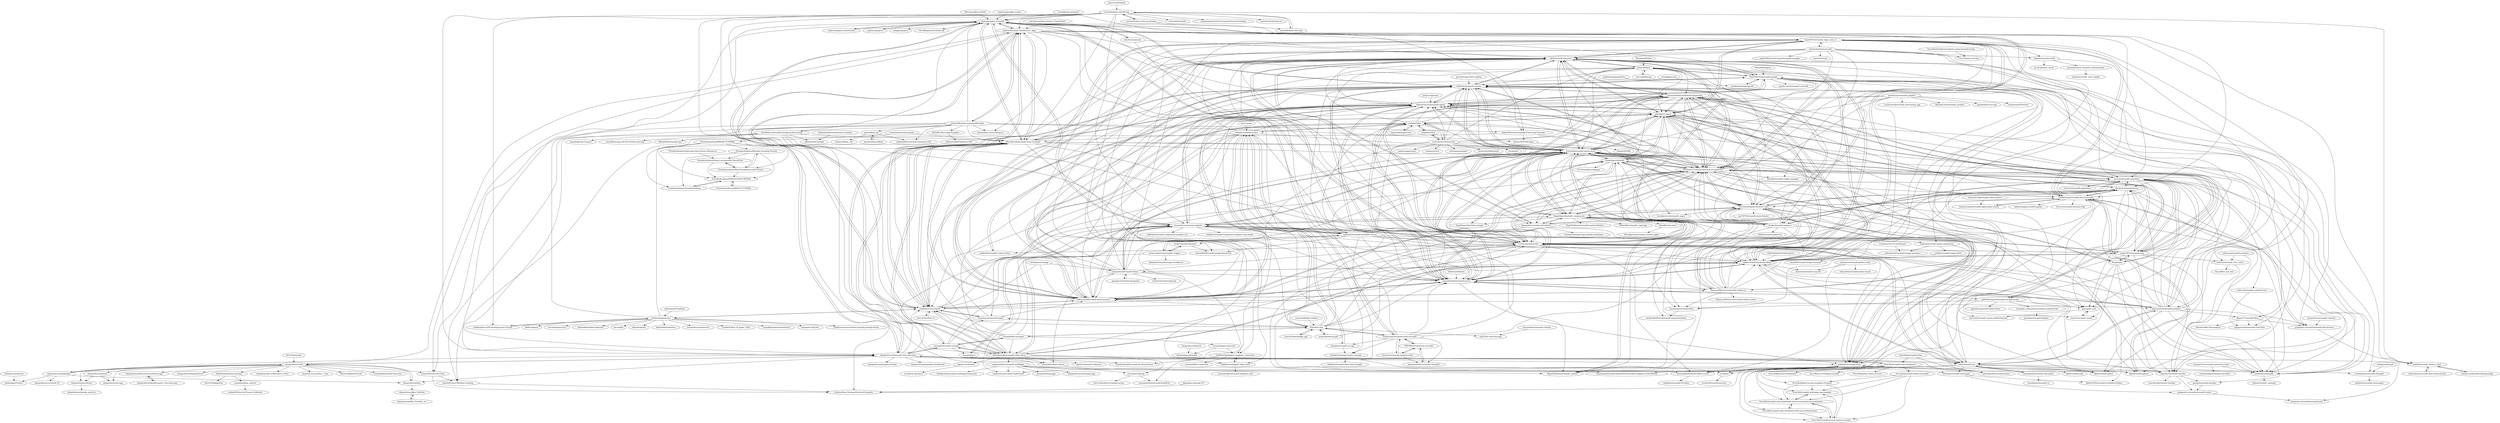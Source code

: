 digraph G {
"explosion/prodigy-recipes" -> "explosion/spacy-streamlit" ["e"=1]
"greerviau/SnakeAI" -> "streamlit/demo-self-driving" ["e"=1]
"aiortc/aiortc" -> "whitphx/streamlit-webrtc" ["e"=1]
"georgearun/Data-Science--Cheat-Sheet" -> "Jcharis/Streamlit_DataScience_Apps" ["e"=1]
"newcat/baklavajs" -> "krish-adi/barfi" ["e"=1]
"WestHealth/pyvis" -> "ChrisDelClea/streamlit-agraph" ["e"=1]
"tommyod/awesome-pandas" -> "MarcSkovMadsen/awesome-streamlit"
"tommyod/awesome-pandas" -> "TirendazAcademy/PANDAS-TUTORIAL"
"pyecharts/pyecharts-gallery" -> "andfanilo/streamlit-echarts" ["e"=1]
"Jcharis/Natural-Language-Processing-Tutorials" -> "Jcharis/Data-Cleaning-Practical-Examples"
"Jcharis/Natural-Language-Processing-Tutorials" -> "Jcharis/Python-Machine-Learning"
"Jcharis/Natural-Language-Processing-Tutorials" -> "Jcharis/NLP-Web-Apps"
"justpy-org/justpy" -> "PablocFonseca/streamlit-aggrid" ["e"=1]
"explosion/spacy-transformers" -> "explosion/spacy-streamlit" ["e"=1]
"pratos/flask_api" -> "amirziai/sklearnflask"
"pratos/flask_api" -> "a-djebali/flask-machine-learning-resful"
"pratos/flask_api" -> "xiulianzw/flask_web"
"Jcharis/Machine-Learning-Web-Apps" -> "Jcharis/Streamlit_DataScience_Apps"
"Jcharis/Machine-Learning-Web-Apps" -> "Jcharis/Natural-Language-Processing-Tutorials"
"Jcharis/Machine-Learning-Web-Apps" -> "pratos/flask_api"
"Jcharis/Machine-Learning-Web-Apps" -> "Jcharis/NLP-Web-Apps"
"Jcharis/Machine-Learning-Web-Apps" -> "dataprofessor/streamlit_freecodecamp"
"Jcharis/Machine-Learning-Web-Apps" -> "MarcSkovMadsen/awesome-streamlit"
"Jcharis/Machine-Learning-Web-Apps" -> "Jcharis/DataScienceTools"
"Jcharis/Machine-Learning-Web-Apps" -> "Jcharis/data-science-projects" ["e"=1]
"Jcharis/Machine-Learning-Web-Apps" -> "explosion/spacy-streamlit"
"Jcharis/Machine-Learning-Web-Apps" -> "Jcharis/Python-Machine-Learning"
"Jcharis/Machine-Learning-Web-Apps" -> "a-djebali/flask-machine-learning-resful"
"Jcharis/Machine-Learning-Web-Apps" -> "kb22/ML-React-App-Template"
"Jcharis/Machine-Learning-Web-Apps" -> "Jcharis/Data-Cleaning-Practical-Examples"
"Jcharis/Machine-Learning-Web-Apps" -> "davidefiocco/streamlit-fastapi-model-serving"
"kb22/ML-React-App-Template" -> "xxl4tomxu98/Flask-React-ML"
"Jcharis/DataScienceTools" -> "Jcharis/Data-Cleaning-Practical-Examples"
"Jcharis/DataScienceTools" -> "Jcharis/Python-Machine-Learning"
"erykml/medium_articles" -> "erykml/Python-for-Finance-Cookbook"
"Jcharis/NLP-Web-Apps" -> "Jcharis/NLPiffy"
"Jcharis/Python-Machine-Learning" -> "Jcharis/Data-Cleaning-Practical-Examples"
"dataprofessor/infographic" -> "dataprofessor/code"
"dataprofessor/infographic" -> "dataprofessor/data"
"dataprofessor/infographic" -> "dataprofessor/streamlit-10"
"dataprofessor/infographic" -> "dataprofessor/streamlit_freecodecamp"
"dataprofessor/infographic" -> "hashbanger/Twitter"
"explosion/spacy-streamlit" -> "tvst/st-annotated-text"
"explosion/spacy-streamlit" -> "andfanilo/streamlit-echarts"
"explosion/spacy-streamlit" -> "explosion/projects" ["e"=1]
"explosion/spacy-streamlit" -> "okld/streamlit-pandas-profiling"
"explosion/spacy-streamlit" -> "MarcSkovMadsen/awesome-streamlit"
"explosion/spacy-streamlit" -> "JohnSnowLabs/nlu" ["e"=1]
"explosion/spacy-streamlit" -> "streamlit/component-template"
"explosion/spacy-streamlit" -> "ChrisDelClea/streamlit-agraph"
"explosion/spacy-streamlit" -> "explosion/spacy-transformers" ["e"=1]
"explosion/spacy-streamlit" -> "jenojp/negspacy" ["e"=1]
"explosion/spacy-streamlit" -> "blackary/streamlit-keyup"
"explosion/spacy-streamlit" -> "Jcharis/Streamlit_DataScience_Apps"
"explosion/spacy-streamlit" -> "NorskRegnesentral/skweak" ["e"=1]
"explosion/spacy-streamlit" -> "jrieke/best-of-streamlit"
"explosion/spacy-streamlit" -> "PablocFonseca/streamlit-aggrid"
"ash2shukla/streamlit-bokeh-events" -> "andfanilo/streamlit-d3-demo"
"ash2shukla/streamlit-bokeh-events" -> "andfanilo/streamlit-lottie"
"JohnSnowLabs/nlu" -> "explosion/spacy-streamlit" ["e"=1]
"JohnSnowLabs/nlu" -> "tvst/st-annotated-text" ["e"=1]
"JohnSnowLabs/nlu" -> "okld/streamlit-elements" ["e"=1]
"MarcSkovMadsen/awesome-streamlit" -> "jrieke/best-of-streamlit"
"MarcSkovMadsen/awesome-streamlit" -> "PablocFonseca/streamlit-aggrid"
"MarcSkovMadsen/awesome-streamlit" -> "Jcharis/Streamlit_DataScience_Apps"
"MarcSkovMadsen/awesome-streamlit" -> "mkhorasani/Streamlit-Authenticator"
"MarcSkovMadsen/awesome-streamlit" -> "explosion/spacy-streamlit"
"MarcSkovMadsen/awesome-streamlit" -> "andfanilo/streamlit-echarts"
"MarcSkovMadsen/awesome-streamlit" -> "daniellewisDL/streamlit-cheat-sheet"
"MarcSkovMadsen/awesome-streamlit" -> "streamlit/streamlit-example"
"MarcSkovMadsen/awesome-streamlit" -> "streamlit/component-template"
"MarcSkovMadsen/awesome-streamlit" -> "Mohamed-512/Extra-Streamlit-Components"
"MarcSkovMadsen/awesome-streamlit" -> "victoryhb/streamlit-option-menu"
"MarcSkovMadsen/awesome-streamlit" -> "dataprofessor/streamlit_freecodecamp"
"MarcSkovMadsen/awesome-streamlit" -> "tvst/st-annotated-text"
"MarcSkovMadsen/awesome-streamlit" -> "okld/streamlit-pandas-profiling"
"MarcSkovMadsen/awesome-streamlit" -> "okld/streamlit-elements"
"streamlit/component-template" -> "victoryhb/streamlit-option-menu"
"streamlit/component-template" -> "andfanilo/streamlit-component-template-vue"
"streamlit/component-template" -> "streamlit/docs"
"streamlit/component-template" -> "whitphx/streamlit-component-template-react-hooks"
"streamlit/component-template" -> "TangleSpace/hydralit_components"
"streamlit/component-template" -> "okld/streamlit-ace"
"streamlit/component-template" -> "daniellewisDL/streamlit-cheat-sheet"
"streamlit/component-template" -> "PablocFonseca/streamlit-aggrid"
"streamlit/component-template" -> "BugzTheBunny/streamlit_navbar"
"streamlit/component-template" -> "okld/streamlit-pandas-profiling"
"streamlit/component-template" -> "gagan3012/streamlit-tags"
"streamlit/component-template" -> "Socvest/streamlit-on-Hover-tabs"
"streamlit/component-template" -> "andfanilo/streamlit-drawable-canvas"
"streamlit/component-template" -> "explosion/spacy-streamlit"
"streamlit/component-template" -> "andfanilo/streamlit-echarts"
"upraneelnihar/streamlit-multiapps" -> "YanAlmeida/streamlit-multipage-framework"
"upraneelnihar/streamlit-multiapps" -> "giswqs/leafmap-apps"
"upraneelnihar/streamlit-multiapps" -> "ideonate/streamlit-launchpad"
"upraneelnihar/streamlit-multiapps" -> "dataprofessor/multi-page-app"
"upraneelnihar/streamlit-multiapps" -> "BugzTheBunny/streamlit_navbar"
"upraneelnihar/streamlit-multiapps" -> "randyzwitch/streamlit-embedcode"
"dataprofessor/code" -> "dataprofessor/python"
"dataprofessor/code" -> "dataprofessor/data"
"dataprofessor/code" -> "dataprofessor/streamlit_freecodecamp"
"dataprofessor/code" -> "dataprofessor/dataprofessor"
"dataprofessor/code" -> "dataprofessor/youtube"
"dataprofessor/code" -> "dataprofessor/infographic"
"dataprofessor/code" -> "dataprofessor/bioactivity-prediction-app"
"dataprofessor/code" -> "chembl/chembl_webresource_client" ["e"=1]
"dataprofessor/code" -> "business-science/free_r_tips" ["e"=1]
"dataprofessor/code" -> "MasteringOpenCV/code" ["e"=1]
"dataprofessor/code" -> "Jcharis/DataScienceTools"
"dataprofessor/code" -> "Jcharis/Streamlit_DataScience_Apps"
"dataprofessor/code" -> "justmarkham/scikit-learn-tips" ["e"=1]
"dataprofessor/code" -> "dataprofessor/ml-app"
"dataprofessor/code" -> "BindiChen/machine-learning"
"daniellewisDL/streamlit-cheat-sheet" -> "okld/streamlit-pandas-profiling"
"daniellewisDL/streamlit-cheat-sheet" -> "streamlit/component-template"
"daniellewisDL/streamlit-cheat-sheet" -> "jrieke/best-of-streamlit"
"daniellewisDL/streamlit-cheat-sheet" -> "Jcharis/Streamlit_DataScience_Apps"
"daniellewisDL/streamlit-cheat-sheet" -> "MarcSkovMadsen/awesome-streamlit"
"daniellewisDL/streamlit-cheat-sheet" -> "streamlit/streamlit-example"
"daniellewisDL/streamlit-cheat-sheet" -> "upraneelnihar/streamlit-multiapps"
"daniellewisDL/streamlit-cheat-sheet" -> "PablocFonseca/streamlit-aggrid"
"daniellewisDL/streamlit-cheat-sheet" -> "napoles-uach/stmol"
"daniellewisDL/streamlit-cheat-sheet" -> "streamlit/roadmap"
"daniellewisDL/streamlit-cheat-sheet" -> "tvst/st-annotated-text"
"daniellewisDL/streamlit-cheat-sheet" -> "streamlit/release-demos"
"daniellewisDL/streamlit-cheat-sheet" -> "okld/streamlit-ace"
"daniellewisDL/streamlit-cheat-sheet" -> "andfanilo/streamlit-lottie"
"daniellewisDL/streamlit-cheat-sheet" -> "jkanner/streamlit-dataview"
"graphistry/graph-app-kit" -> "ChrisDelClea/streamlit-agraph"
"randyzwitch/streamlit-folium" -> "opengeos/streamlit-geospatial" ["e"=1]
"randyzwitch/streamlit-folium" -> "okld/streamlit-pandas-profiling"
"randyzwitch/streamlit-folium" -> "andfanilo/streamlit-echarts"
"randyzwitch/streamlit-folium" -> "PablocFonseca/streamlit-aggrid"
"randyzwitch/streamlit-folium" -> "victoryhb/streamlit-option-menu"
"randyzwitch/streamlit-folium" -> "ChrisDelClea/streamlit-agraph"
"randyzwitch/streamlit-folium" -> "streamlit/release-demos"
"randyzwitch/streamlit-folium" -> "chrieke/streamlit-keplergl"
"randyzwitch/streamlit-folium" -> "streamlit/component-template"
"randyzwitch/streamlit-folium" -> "mkhorasani/Streamlit-Authenticator"
"randyzwitch/streamlit-folium" -> "arnaudmiribel/streamlit-extras"
"randyzwitch/streamlit-folium" -> "SiddhantSadangi/st_supabase_connection"
"randyzwitch/streamlit-folium" -> "TangleSpace/hydralit"
"randyzwitch/streamlit-folium" -> "tvst/st-annotated-text"
"randyzwitch/streamlit-folium" -> "okld/streamlit-elements"
"okld/streamlit-pandas-profiling" -> "arnaudmiribel/streamlit-extras"
"okld/streamlit-pandas-profiling" -> "okld/streamlit-ace"
"okld/streamlit-pandas-profiling" -> "andfanilo/streamlit-echarts"
"okld/streamlit-pandas-profiling" -> "domoritz/streamlit-vega-lite"
"okld/streamlit-pandas-profiling" -> "innerdoc/streamlit-timeline"
"okld/streamlit-pandas-profiling" -> "daniellewisDL/streamlit-cheat-sheet"
"okld/streamlit-pandas-profiling" -> "PablocFonseca/streamlit-aggrid"
"okld/streamlit-pandas-profiling" -> "okld/streamlit-elements"
"okld/streamlit-pandas-profiling" -> "Mohamed-512/Extra-Streamlit-Components"
"okld/streamlit-pandas-profiling" -> "randyzwitch/streamlit-folium"
"okld/streamlit-pandas-profiling" -> "okld/streamlit-gallery"
"okld/streamlit-pandas-profiling" -> "ChrisDelClea/streamlit-agraph"
"okld/streamlit-pandas-profiling" -> "caiodearaujo/streamlit-awesome-table"
"okld/streamlit-pandas-profiling" -> "blackary/streamlit-keyup"
"okld/streamlit-pandas-profiling" -> "explosion/spacy-streamlit"
"streamlit/release-demos" -> "streamlit/roadmap"
"patrickloeber/python-fun" -> "Sven-Bo/streamlit-sales-dashboard" ["e"=1]
"patrickloeber/python-fun" -> "patrickloeber/streamlit-demo" ["e"=1]
"Jcharis/Streamlit_DataScience_Apps" -> "Jcharis/Machine-Learning-Web-Apps"
"Jcharis/Streamlit_DataScience_Apps" -> "dataprofessor/streamlit_freecodecamp"
"Jcharis/Streamlit_DataScience_Apps" -> "MarcSkovMadsen/awesome-streamlit"
"Jcharis/Streamlit_DataScience_Apps" -> "jrieke/best-of-streamlit"
"Jcharis/Streamlit_DataScience_Apps" -> "daniellewisDL/streamlit-cheat-sheet"
"Jcharis/Streamlit_DataScience_Apps" -> "explosion/spacy-streamlit"
"Jcharis/Streamlit_DataScience_Apps" -> "patrickloeber/streamlit-demo"
"Jcharis/Streamlit_DataScience_Apps" -> "okld/streamlit-pandas-profiling"
"Jcharis/Streamlit_DataScience_Apps" -> "Jcharis/data-science-projects" ["e"=1]
"Jcharis/Streamlit_DataScience_Apps" -> "tvst/st-annotated-text"
"Jcharis/Streamlit_DataScience_Apps" -> "Jcharis/DataScienceTools"
"Jcharis/Streamlit_DataScience_Apps" -> "paduel/streamlit_finance_chart"
"Jcharis/Streamlit_DataScience_Apps" -> "arnaudmiribel/streamlit-extras"
"Jcharis/Streamlit_DataScience_Apps" -> "Jcharis/Natural-Language-Processing-Tutorials"
"Jcharis/Streamlit_DataScience_Apps" -> "GauriSP10/streamlit_login_auth_ui"
"BindiChen/machine-learning" -> "erykml/medium_articles"
"BindiChen/machine-learning" -> "chris1610/pbpython" ["e"=1]
"antonio-catalano/StockAnalysisApp" -> "paduel/streamlit_finance_chart"
"dataprofessor/data" -> "dataprofessor/code"
"dataprofessor/data" -> "dataprofessor/Ken_Portfolio"
"explosion/projects" -> "explosion/spacy-streamlit" ["e"=1]
"dafriedman97/mlbook" -> "jrieke/traingenerator" ["e"=1]
"davidefiocco/streamlit-fastapi-model-serving" -> "amalshaji/style-transfer"
"davidefiocco/streamlit-fastapi-model-serving" -> "explosion/spacy-streamlit"
"davidefiocco/streamlit-fastapi-model-serving" -> "abhimishra91/insight"
"davidefiocco/streamlit-fastapi-model-serving" -> "MarcSkovMadsen/awesome-streamlit"
"davidefiocco/streamlit-fastapi-model-serving" -> "zzsza/Boostcamp-AI-Tech-Product-Serving" ["e"=1]
"davidefiocco/streamlit-fastapi-model-serving" -> "tvst/st-annotated-text"
"davidefiocco/streamlit-fastapi-model-serving" -> "jrieke/best-of-streamlit"
"davidefiocco/streamlit-fastapi-model-serving" -> "RihabFekii/streamlit-app"
"davidefiocco/streamlit-fastapi-model-serving" -> "arnaudmiribel/streamlit-extras"
"abhimishra91/transformers-tutorials" -> "abhimishra91/insight" ["e"=1]
"cceyda/torchserve-dashboard" -> "robmarkcole/streamlit-image-juxtapose"
"streamlit/demo-self-driving" -> "streamlit/demo-uber-nyc-pickups"
"streamlit/demo-self-driving" -> "streamlit/demo-face-gan"
"streamlit/demo-self-driving" -> "MarcSkovMadsen/awesome-streamlit"
"streamlit/demo-self-driving" -> "streamlit/component-template"
"streamlit/demo-self-driving" -> "jrieke/best-of-streamlit"
"streamlit/demo-self-driving" -> "dataprofessor/streamlit_freecodecamp"
"streamlit/demo-self-driving" -> "daniellewisDL/streamlit-cheat-sheet"
"streamlit/demo-self-driving" -> "Jcharis/Streamlit_DataScience_Apps"
"streamlit/demo-self-driving" -> "streamlit/streamlit" ["e"=1]
"streamlit/demo-self-driving" -> "mrdbourke/cs329s-ml-deployment-tutorial" ["e"=1]
"streamlit/demo-self-driving" -> "paduel/streamlit_finance_chart"
"streamlit/demo-self-driving" -> "explosion/spacy-streamlit"
"streamlit/demo-self-driving" -> "rampal-punia/yolov8-streamlit-detection-tracking" ["e"=1]
"streamlit/demo-self-driving" -> "streamlit/release-demos"
"streamlit/demo-self-driving" -> "udacity/self-driving-car" ["e"=1]
"andfanilo/streamlit-echarts" -> "andfanilo/streamlit-echarts-demo"
"andfanilo/streamlit-echarts" -> "victoryhb/streamlit-option-menu"
"andfanilo/streamlit-echarts" -> "PablocFonseca/streamlit-aggrid"
"andfanilo/streamlit-echarts" -> "okld/streamlit-pandas-profiling"
"andfanilo/streamlit-echarts" -> "okld/streamlit-elements"
"andfanilo/streamlit-echarts" -> "andfanilo/streamlit-lottie"
"andfanilo/streamlit-echarts" -> "nicedouble/StreamlitAntdComponents"
"andfanilo/streamlit-echarts" -> "Mohamed-512/Extra-Streamlit-Components"
"andfanilo/streamlit-echarts" -> "ChrisDelClea/streamlit-agraph"
"andfanilo/streamlit-echarts" -> "explosion/spacy-streamlit"
"andfanilo/streamlit-echarts" -> "TangleSpace/hydralit_components"
"andfanilo/streamlit-echarts" -> "tvst/st-annotated-text"
"andfanilo/streamlit-echarts" -> "arnaudmiribel/streamlit-extras"
"andfanilo/streamlit-echarts" -> "TangleSpace/hydralit"
"andfanilo/streamlit-echarts" -> "jrieke/best-of-streamlit"
"dataprofessor/Ken_Portfolio_src" -> "dataprofessor/Ken_Portfolio"
"streamlit/demo-uber-nyc-pickups" -> "streamlit/demo-self-driving"
"streamlit/demo-uber-nyc-pickups" -> "streamlit/demo-face-gan"
"andfanilo/streamlit-drawable-canvas" -> "turner-anderson/streamlit-cropper"
"andfanilo/streamlit-drawable-canvas" -> "lit26/streamlit-img-label"
"andfanilo/streamlit-drawable-canvas" -> "okld/streamlit-elements"
"andfanilo/streamlit-drawable-canvas" -> "victoryhb/streamlit-option-menu"
"andfanilo/streamlit-drawable-canvas" -> "andfanilo/streamlit-echarts"
"andfanilo/streamlit-drawable-canvas" -> "fcakyon/streamlit-image-comparison"
"andfanilo/streamlit-drawable-canvas" -> "streamlit/component-template"
"andfanilo/streamlit-drawable-canvas" -> "okld/streamlit-ace"
"andfanilo/streamlit-drawable-canvas" -> "ash2shukla/streamlit-bokeh-events"
"andfanilo/streamlit-drawable-canvas" -> "tvst/st-annotated-text"
"andfanilo/streamlit-drawable-canvas" -> "andfanilo/streamlit-lottie"
"andfanilo/streamlit-drawable-canvas" -> "explosion/spacy-streamlit"
"andfanilo/streamlit-drawable-canvas" -> "hirune924/Streamlit-Image-Annotation"
"andfanilo/streamlit-drawable-canvas" -> "whitphx/streamlit-webrtc"
"andfanilo/streamlit-drawable-canvas" -> "arnaudmiribel/streamlit-extras"
"napoles-uach/stmol" -> "avrabyt/st-speckmol"
"streamlit/demo-face-gan" -> "streamlit/demo-self-driving"
"okld/streamlit-ace" -> "bouzidanas/streamlit-code-editor"
"okld/streamlit-ace" -> "randyzwitch/streamlit-embedcode"
"okld/streamlit-ace" -> "okld/streamlit-pandas-profiling"
"okld/streamlit-ace" -> "jrieke/streamlit-pills"
"okld/streamlit-ace" -> "innerdoc/streamlit-timeline"
"okld/streamlit-ace" -> "lukasmasuch/streamlit-pydantic"
"okld/streamlit-ace" -> "okld/streamlit-quill"
"okld/streamlit-ace" -> "okld/streamlit-player"
"okld/streamlit-ace" -> "ideonate/streamlit-launchpad"
"okld/streamlit-ace" -> "okld/streamlit-gallery"
"okld/streamlit-ace" -> "streamlit/component-template"
"okld/streamlit-ace" -> "tvst/plost"
"okld/streamlit-ace" -> "tvst/st-annotated-text"
"okld/streamlit-ace" -> "victoryhb/streamlit-option-menu"
"erdogant/d3graph" -> "snehankekre/streamlit-d3graph" ["e"=1]
"turner-anderson/streamlit-cropper" -> "lit26/streamlit-img-label"
"turner-anderson/streamlit-cropper" -> "andfanilo/streamlit-drawable-canvas"
"turner-anderson/streamlit-cropper" -> "randyzwitch/streamlit-embedcode"
"turner-anderson/streamlit-cropper" -> "blackary/streamlit-image-coordinates"
"paduel/streamlit_finance_chart" -> "bukosabino/streamlit-demo-financial-eda"
"paduel/streamlit_finance_chart" -> "antonio-catalano/StockAnalysisApp"
"tvst/st-annotated-text" -> "explosion/spacy-streamlit"
"tvst/st-annotated-text" -> "gagan3012/streamlit-tags"
"tvst/st-annotated-text" -> "victoryhb/streamlit-option-menu"
"tvst/st-annotated-text" -> "ash2shukla/streamlit-bokeh-events"
"tvst/st-annotated-text" -> "Mohamed-512/Extra-Streamlit-Components"
"tvst/st-annotated-text" -> "okld/streamlit-ace"
"tvst/st-annotated-text" -> "blackary/streamlit-keyup"
"tvst/st-annotated-text" -> "andfanilo/streamlit-echarts"
"tvst/st-annotated-text" -> "innerdoc/streamlit-timeline"
"tvst/st-annotated-text" -> "tvst/plost"
"tvst/st-annotated-text" -> "andfanilo/streamlit-echarts-demo"
"tvst/st-annotated-text" -> "blackary/st_pages"
"tvst/st-annotated-text" -> "okld/streamlit-pandas-profiling"
"tvst/st-annotated-text" -> "PablocFonseca/streamlit-aggrid"
"tvst/st-annotated-text" -> "jrieke/streamlit-pills"
"TirendazAcademy/DJANGO-TUTORIAL" -> "TirendazAcademy/DATA-SCIENCE-WITH-R"
"bukosabino/streamlit-demo-financial-eda" -> "paduel/streamlit_finance_chart"
"ideonate/streamlit-launchpad" -> "RobertoFN/streamlit-scrollable-textbox"
"ideonate/streamlit-launchpad" -> "pragmatic-streamlit/streamlit-router"
"dataprofessor/Ken_Portfolio" -> "dataprofessor/Ken_Portfolio_src"
"lukasmasuch/streamlit-pydantic" -> "arnaudmiribel/streamlit-extras"
"lukasmasuch/streamlit-pydantic" -> "okld/streamlit-ace"
"lukasmasuch/streamlit-pydantic" -> "okld/streamlit-elements"
"lukasmasuch/streamlit-pydantic" -> "victoryhb/streamlit-option-menu"
"lukasmasuch/streamlit-pydantic" -> "Mohamed-512/Extra-Streamlit-Components"
"lukasmasuch/streamlit-pydantic" -> "caiodearaujo/streamlit-awesome-table"
"lukasmasuch/streamlit-pydantic" -> "dkapur17/streamlit-flow"
"lukasmasuch/streamlit-pydantic" -> "giswqs/streamlit-timeline"
"lukasmasuch/streamlit-pydantic" -> "blackary/st_pages"
"lukasmasuch/streamlit-pydantic" -> "okld/streamlit-player"
"lukasmasuch/streamlit-pydantic" -> "pragmatic-streamlit/streamlit-file-browser"
"lukasmasuch/streamlit-pydantic" -> "okld/streamlit-pandas-profiling"
"lukasmasuch/streamlit-pydantic" -> "tvst/st-annotated-text"
"lukasmasuch/streamlit-pydantic" -> "blackary/streamlit-keyup"
"lukasmasuch/streamlit-pydantic" -> "m-wrzr/streamlit-searchbox"
"mrdbourke/cs329s-ml-deployment-tutorial" -> "jrieke/traingenerator" ["e"=1]
"null-jones/streamlit-plotly-events" -> "ethanhe42/streamlit-plotly-events"
"null-jones/streamlit-plotly-events" -> "ash2shukla/streamlit-bokeh-events"
"null-jones/streamlit-plotly-events" -> "domoritz/streamlit-vega-lite"
"graphistry/pygraphistry" -> "graphistry/graph-app-kit" ["e"=1]
"andfanilo/streamlit-lottie" -> "okld/streamlit-player"
"andfanilo/streamlit-lottie" -> "Socvest/streamlit-on-Hover-tabs"
"andfanilo/streamlit-lottie" -> "tvst/plost"
"andfanilo/streamlit-lottie" -> "snehankekre/streamlit-d3graph"
"andfanilo/streamlit-lottie" -> "ash2shukla/streamlit-bokeh-events"
"okld/streamlit-player" -> "andfanilo/streamlit-lottie"
"PablocFonseca/streamlit-aggrid" -> "victoryhb/streamlit-option-menu"
"PablocFonseca/streamlit-aggrid" -> "arnaudmiribel/streamlit-extras"
"PablocFonseca/streamlit-aggrid" -> "andfanilo/streamlit-echarts"
"PablocFonseca/streamlit-aggrid" -> "mkhorasani/Streamlit-Authenticator"
"PablocFonseca/streamlit-aggrid" -> "Mohamed-512/Extra-Streamlit-Components"
"PablocFonseca/streamlit-aggrid" -> "nicedouble/StreamlitAntdComponents"
"PablocFonseca/streamlit-aggrid" -> "MarcSkovMadsen/awesome-streamlit"
"PablocFonseca/streamlit-aggrid" -> "okld/streamlit-pandas-profiling"
"PablocFonseca/streamlit-aggrid" -> "okld/streamlit-elements"
"PablocFonseca/streamlit-aggrid" -> "streamlit/component-template"
"PablocFonseca/streamlit-aggrid" -> "blackary/st_pages"
"PablocFonseca/streamlit-aggrid" -> "tvst/st-annotated-text"
"PablocFonseca/streamlit-aggrid" -> "jrieke/best-of-streamlit"
"PablocFonseca/streamlit-aggrid" -> "ChrisDelClea/streamlit-agraph"
"PablocFonseca/streamlit-aggrid" -> "caiodearaujo/streamlit-awesome-table"
"okld/streamlit-elements" -> "victoryhb/streamlit-option-menu"
"okld/streamlit-elements" -> "arnaudmiribel/streamlit-extras"
"okld/streamlit-elements" -> "krish-adi/barfi"
"okld/streamlit-elements" -> "Mohamed-512/Extra-Streamlit-Components"
"okld/streamlit-elements" -> "nicedouble/StreamlitAntdComponents"
"okld/streamlit-elements" -> "ObservedObserver/streamlit-shadcn-ui"
"okld/streamlit-elements" -> "ChrisDelClea/streamlit-agraph"
"okld/streamlit-elements" -> "mkhorasani/Streamlit-Authenticator"
"okld/streamlit-elements" -> "andfanilo/streamlit-echarts"
"okld/streamlit-elements" -> "blackary/st_pages"
"okld/streamlit-elements" -> "andfanilo/streamlit-lottie"
"okld/streamlit-elements" -> "okld/streamlit-gallery"
"okld/streamlit-elements" -> "GauriSP10/streamlit_login_auth_ui"
"okld/streamlit-elements" -> "kmcgrady/streamlit-autorefresh"
"okld/streamlit-elements" -> "okld/streamlit-pandas-profiling"
"tvst/plost" -> "avrabyt/Streamlit-ipyvizzu"
"tvst/plost" -> "andfanilo/streamlit-lottie"
"ChrisDelClea/streamlit-agraph" -> "snehankekre/streamlit-d3graph"
"ChrisDelClea/streamlit-agraph" -> "okld/streamlit-elements"
"ChrisDelClea/streamlit-agraph" -> "krish-adi/barfi"
"ChrisDelClea/streamlit-agraph" -> "graphistry/graph-app-kit"
"ChrisDelClea/streamlit-agraph" -> "jrieke/streamlit-pills"
"ChrisDelClea/streamlit-agraph" -> "andfanilo/streamlit-echarts"
"ChrisDelClea/streamlit-agraph" -> "Mohamed-512/Extra-Streamlit-Components"
"ChrisDelClea/streamlit-agraph" -> "okld/streamlit-pandas-profiling"
"ChrisDelClea/streamlit-agraph" -> "BugzTheBunny/streamlit_navbar"
"ChrisDelClea/streamlit-agraph" -> "tvst/st-annotated-text"
"ChrisDelClea/streamlit-agraph" -> "PablocFonseca/streamlit-aggrid"
"ChrisDelClea/streamlit-agraph" -> "napoles-uach/streamlit_network"
"ChrisDelClea/streamlit-agraph" -> "andfanilo/streamlit-lottie"
"ChrisDelClea/streamlit-agraph" -> "okld/streamlit-ace"
"ChrisDelClea/streamlit-agraph" -> "innerdoc/streamlit-timeline"
"jrieke/best-of-streamlit" -> "MarcSkovMadsen/awesome-streamlit"
"jrieke/best-of-streamlit" -> "Jcharis/Streamlit_DataScience_Apps"
"jrieke/best-of-streamlit" -> "okld/streamlit-elements"
"jrieke/best-of-streamlit" -> "andfanilo/streamlit-echarts"
"jrieke/best-of-streamlit" -> "daniellewisDL/streamlit-cheat-sheet"
"jrieke/best-of-streamlit" -> "PablocFonseca/streamlit-aggrid"
"jrieke/best-of-streamlit" -> "arnaudmiribel/streamlit-extras"
"jrieke/best-of-streamlit" -> "okld/streamlit-pandas-profiling"
"jrieke/best-of-streamlit" -> "Mohamed-512/Extra-Streamlit-Components"
"jrieke/best-of-streamlit" -> "mkhorasani/Streamlit-Authenticator"
"jrieke/best-of-streamlit" -> "victoryhb/streamlit-option-menu"
"jrieke/best-of-streamlit" -> "best-of-lists/best-of" ["e"=1]
"jrieke/best-of-streamlit" -> "explosion/spacy-streamlit"
"jrieke/best-of-streamlit" -> "langchain-ai/streamlit-agent" ["e"=1]
"jrieke/best-of-streamlit" -> "jrieke/traingenerator"
"dataprofessor/youtube" -> "dataprofessor/pandas_practice"
"dataprofessor/python" -> "dataprofessor/youtube"
"dataprofessor/python" -> "dataprofessor/ml-app"
"best-of-lists/best-of" -> "jrieke/best-of-streamlit" ["e"=1]
"Sven-Bo/streamlit-sales-dashboard" -> "Sven-Bo/streamlit-sales-dashboard-with-userauthentication"
"Sven-Bo/streamlit-sales-dashboard" -> "Sven-Bo/streamlit-sales-dashboard-with-userauthentication-database"
"Sven-Bo/streamlit-sales-dashboard" -> "Sven-Bo/digital-resume-template-streamlit"
"Sven-Bo/streamlit-sales-dashboard" -> "Sven-Bo/streamlit-income-expense-tracker"
"Sven-Bo/streamlit-sales-dashboard" -> "Sven-Bo/personal-website-streamlit"
"Sven-Bo/streamlit-sales-dashboard" -> "Sven-Bo/pyecharts-dashboard"
"Sven-Bo/streamlit-sales-dashboard" -> "shamiraty/Streamlit-Dashboard-Descriptive-Analytics-with-MYSQL"
"Sven-Bo/streamlit-sales-dashboard" -> "Sven-Bo/excel-webapp-streamlit"
"Sven-Bo/streamlit-sales-dashboard" -> "Sven-Bo/python-charts-in-excel"
"Sven-Bo/streamlit-sales-dashboard" -> "Sven-Bo/streamlit-multipage-app-example"
"Sven-Bo/streamlit-sales-dashboard" -> "patrickloeber/streamlit-demo"
"Sven-Bo/streamlit-sales-dashboard" -> "dataprofessor/streamlit_freecodecamp"
"jupyterlite/jupyterlite" -> "whitphx/stlite" ["e"=1]
"dataprofessor/bioactivity-prediction-app" -> "dataprofessor/bioinformatics_freecodecamp"
"tecoholic/ner-annotator" -> "explosion/spacy-streamlit" ["e"=1]
"tecoholic/ner-annotator" -> "Jcharis/Natural-Language-Processing-Tutorials" ["e"=1]
"whitphx/streamlit-webrtc" -> "whitphx/streamlit-webrtc-example"
"whitphx/streamlit-webrtc" -> "whitphx/streamlit-stt-app"
"whitphx/streamlit-webrtc" -> "stefanrmmr/streamlit-audio-recorder"
"whitphx/streamlit-webrtc" -> "whitphx/stlite"
"whitphx/streamlit-webrtc" -> "andfanilo/streamlit-drawable-canvas"
"whitphx/streamlit-webrtc" -> "mkhorasani/Streamlit-Authenticator"
"whitphx/streamlit-webrtc" -> "AI-Yash/st-chat"
"whitphx/streamlit-webrtc" -> "jrieke/best-of-streamlit"
"whitphx/streamlit-webrtc" -> "okld/streamlit-elements"
"whitphx/streamlit-webrtc" -> "PablocFonseca/streamlit-aggrid"
"whitphx/streamlit-webrtc" -> "langchain-ai/streamlit-agent" ["e"=1]
"whitphx/streamlit-webrtc" -> "arnaudmiribel/streamlit-extras"
"whitphx/streamlit-webrtc" -> "victoryhb/streamlit-option-menu"
"whitphx/streamlit-webrtc" -> "MarcSkovMadsen/awesome-streamlit"
"whitphx/streamlit-webrtc" -> "randyzwitch/streamlit-folium"
"TirendazAcademy/Machine-Learning-Tutorial" -> "TirendazAcademy/Deep-Learning-with-TensorFlow"
"TirendazAcademy/Machine-Learning-Tutorial" -> "TirendazAcademy/TirendazAcademy"
"TirendazAcademy/Machine-Learning-Tutorial" -> "TirendazAcademy/DATA-SCIENCE-WITH-R"
"TirendazAcademy/Machine-Learning-Tutorial" -> "TirendazAcademy/Data-Visualization-with-Python"
"kmcgrady/streamlit-autorefresh" -> "blackary/streamlit-keyup"
"kmcgrady/streamlit-autorefresh" -> "TangleSpace/hydralit_components"
"kmcgrady/streamlit-autorefresh" -> "andfanilo/streamlit-lottie"
"kmcgrady/streamlit-autorefresh" -> "tvst/plost"
"kmcgrady/streamlit-autorefresh" -> "okld/streamlit-elements"
"kmcgrady/streamlit-autorefresh" -> "Mohamed-512/Extra-Streamlit-Components"
"kmcgrady/streamlit-autorefresh" -> "streamlit/example-app-editable-dataframe"
"RelevanceAI/vectorhub" -> "explosion/spacy-streamlit" ["e"=1]
"dataprofessor/streamlit_freecodecamp" -> "Jcharis/Streamlit_DataScience_Apps"
"dataprofessor/streamlit_freecodecamp" -> "patrickloeber/streamlit-demo"
"dataprofessor/streamlit_freecodecamp" -> "MarcSkovMadsen/awesome-streamlit"
"dataprofessor/streamlit_freecodecamp" -> "tylerjrichards/Streamlit-for-Data-Science" ["e"=1]
"dataprofessor/streamlit_freecodecamp" -> "jrieke/best-of-streamlit"
"dataprofessor/streamlit_freecodecamp" -> "Sven-Bo/streamlit-sales-dashboard"
"dataprofessor/streamlit_freecodecamp" -> "dataprofessor/code"
"dataprofessor/streamlit_freecodecamp" -> "streamlit/streamlit-example"
"dataprofessor/streamlit_freecodecamp" -> "dataprofessor/penguins-heroku"
"dataprofessor/streamlit_freecodecamp" -> "paduel/streamlit_finance_chart"
"dataprofessor/streamlit_freecodecamp" -> "explosion/spacy-streamlit"
"dataprofessor/streamlit_freecodecamp" -> "shamiraty/Streamlit-Dashboard-Descriptive-Analytics-with-MYSQL"
"dataprofessor/streamlit_freecodecamp" -> "streamlit/component-template"
"dataprofessor/streamlit_freecodecamp" -> "dataprofessor/data"
"dataprofessor/streamlit_freecodecamp" -> "dataprofessor/population-dashboard" ["e"=1]
"streamlit/streamlit-example" -> "MarcSkovMadsen/awesome-streamlit"
"streamlit/streamlit-example" -> "streamlit/component-template"
"streamlit/streamlit-example" -> "daniellewisDL/streamlit-cheat-sheet"
"streamlit/streamlit-example" -> "langchain-ai/streamlit-agent" ["e"=1]
"streamlit/streamlit-example" -> "dataprofessor/streamlit_freecodecamp"
"streamlit/streamlit-example" -> "streamlit/llm-examples" ["e"=1]
"streamlit/streamlit-example" -> "streamlit/docs"
"jrieke/streamlit-analytics" -> "444B/streamlit-analytics2"
"jrieke/streamlit-analytics" -> "m-wrzr/streamlit-searchbox"
"jrieke/streamlit-analytics" -> "TangleSpace/hydralit_components"
"jrieke/streamlit-analytics" -> "Mohamed-512/Extra-Streamlit-Components"
"jrieke/streamlit-analytics" -> "andfanilo/streamlit-echarts"
"jrieke/streamlit-analytics" -> "arnaudmiribel/streamlit-extras"
"jrieke/streamlit-analytics" -> "innerdoc/streamlit-timeline"
"jrieke/streamlit-analytics" -> "okld/streamlit-elements"
"jrieke/streamlit-analytics" -> "victoryhb/streamlit-option-menu"
"jrieke/streamlit-analytics" -> "okld/streamlit-pandas-profiling"
"jrieke/streamlit-analytics" -> "Socvest/streamlit-on-Hover-tabs"
"jrieke/streamlit-analytics" -> "TangleSpace/hydralit"
"Wirg/stqdm" -> "m-wrzr/streamlit-searchbox"
"Wirg/stqdm" -> "innerdoc/streamlit-timeline"
"Wirg/stqdm" -> "Mohamed-512/Extra-Streamlit-Components"
"Wirg/stqdm" -> "teamtv/streamlit_modal"
"Wirg/stqdm" -> "gagan3012/streamlit-tags"
"Wirg/stqdm" -> "jrieke/streamlit-pills"
"Wirg/stqdm" -> "okld/streamlit-ace"
"Wirg/stqdm" -> "TangleSpace/hydralit"
"TangleSpace/hydralit" -> "TangleSpace/hydralit_components"
"TangleSpace/hydralit" -> "TangleSpace/hydralit-example"
"TangleSpace/hydralit" -> "Mohamed-512/Extra-Streamlit-Components"
"TangleSpace/hydralit" -> "victoryhb/streamlit-option-menu"
"TangleSpace/hydralit" -> "BugzTheBunny/streamlit_navbar"
"TangleSpace/hydralit" -> "okld/streamlit-elements"
"TangleSpace/hydralit" -> "andfanilo/streamlit-echarts"
"TangleSpace/hydralit" -> "Socvest/streamlit-on-Hover-tabs"
"TangleSpace/hydralit" -> "bvenkatesh-ai/streamlit_pages"
"TangleSpace/hydralit" -> "ELC/streamlit-multipage"
"TangleSpace/hydralit" -> "PablocFonseca/streamlit-aggrid"
"TangleSpace/hydralit" -> "m-wrzr/streamlit-searchbox"
"TangleSpace/hydralit" -> "Wirg/stqdm"
"TangleSpace/hydralit" -> "kmcgrady/streamlit-autorefresh"
"TangleSpace/hydralit" -> "blackary/st_pages"
"whitphx/streamlit-stt-app" -> "whitphx/streamlit-webrtc-example"
"whitphx/streamlit-stt-app" -> "whitphx/streamlit-webrtc"
"jrieke/traingenerator" -> "jrieke/best-of-streamlit"
"jrieke/traingenerator" -> "MarcSkovMadsen/awesome-streamlit"
"jrieke/traingenerator" -> "mrdbourke/cs329s-ml-deployment-tutorial" ["e"=1]
"jrieke/traingenerator" -> "jrieke/awesome-machine-learning-startups-berlin"
"jrieke/traingenerator" -> "MAIF/shapash" ["e"=1]
"jrieke/traingenerator" -> "ml-tooling/opyrator" ["e"=1]
"jrieke/traingenerator" -> "abhishekkrthakur/colabcode" ["e"=1]
"jrieke/traingenerator" -> "lux-org/lux" ["e"=1]
"jrieke/traingenerator" -> "ebhy/budgetml" ["e"=1]
"jrieke/traingenerator" -> "abhishekkrthakur/tez" ["e"=1]
"jrieke/traingenerator" -> "facebookresearch/svoice" ["e"=1]
"jrieke/traingenerator" -> "explosion/spacy-streamlit"
"jrieke/traingenerator" -> "louisfb01/Best_AI_paper_2020" ["e"=1]
"jrieke/traingenerator" -> "oegedijk/explainerdashboard" ["e"=1]
"jrieke/traingenerator" -> "ddangelov/Top2Vec" ["e"=1]
"Mohamed-512/Extra-Streamlit-Components" -> "victoryhb/streamlit-option-menu"
"Mohamed-512/Extra-Streamlit-Components" -> "mkhorasani/Streamlit-Authenticator"
"Mohamed-512/Extra-Streamlit-Components" -> "TangleSpace/hydralit"
"Mohamed-512/Extra-Streamlit-Components" -> "arnaudmiribel/streamlit-extras"
"Mohamed-512/Extra-Streamlit-Components" -> "TangleSpace/hydralit_components"
"Mohamed-512/Extra-Streamlit-Components" -> "okld/streamlit-elements"
"Mohamed-512/Extra-Streamlit-Components" -> "m-wrzr/streamlit-searchbox"
"Mohamed-512/Extra-Streamlit-Components" -> "blackary/st_pages"
"Mohamed-512/Extra-Streamlit-Components" -> "PablocFonseca/streamlit-aggrid"
"Mohamed-512/Extra-Streamlit-Components" -> "ktosiek/streamlit-cookies-manager"
"Mohamed-512/Extra-Streamlit-Components" -> "nicedouble/StreamlitAntdComponents"
"Mohamed-512/Extra-Streamlit-Components" -> "Socvest/streamlit-on-Hover-tabs"
"Mohamed-512/Extra-Streamlit-Components" -> "gagan3012/streamlit-tags"
"Mohamed-512/Extra-Streamlit-Components" -> "innerdoc/streamlit-timeline"
"Mohamed-512/Extra-Streamlit-Components" -> "caiodearaujo/streamlit-awesome-table"
"dataprofessor/bioinformatics_freecodecamp" -> "dataprofessor/bioactivity-prediction-app"
"streamlit/docs" -> "streamlit/component-template"
"BugzTheBunny/streamlit_navbar" -> "TangleSpace/hydralit_components"
"artefactory/streamlit_prophet" -> "zachrenwick/streamlit_forecasting_app"
"artefactory/streamlit_prophet" -> "MaximeLutel/streamlit_prophet"
"artefactory/streamlit_prophet" -> "okld/streamlit-pandas-profiling"
"artefactory/streamlit_prophet" -> "giandata/forecast-app"
"artefactory/streamlit_prophet" -> "tylerjrichards/Streamlit-for-Data-Science" ["e"=1]
"artefactory/streamlit_prophet" -> "victoryhb/streamlit-option-menu"
"artefactory/streamlit_prophet" -> "artefactory/NLPretext" ["e"=1]
"artefactory/streamlit_prophet" -> "Mohamed-512/Extra-Streamlit-Components"
"artefactory/streamlit_prophet" -> "PablocFonseca/streamlit-aggrid"
"TirendazAcademy/PANDAS-TUTORIAL" -> "TirendazAcademy/Data-Visualization-with-Python"
"TirendazAcademy/PANDAS-TUTORIAL" -> "TirendazAcademy/Machine-Learning-Tutorial"
"TirendazAcademy/PANDAS-TUTORIAL" -> "TirendazAcademy/DATA-SCIENCE-WITH-R"
"TirendazAcademy/PANDAS-TUTORIAL" -> "TirendazAcademy/TirendazAcademy"
"gagan3012/streamlit-tags" -> "jrieke/streamlit-pills"
"gagan3012/streamlit-tags" -> "tvst/st-annotated-text"
"gagan3012/streamlit-tags" -> "blackary/st_pages"
"gagan3012/streamlit-tags" -> "m-wrzr/streamlit-searchbox"
"gagan3012/streamlit-tags" -> "innerdoc/streamlit-timeline"
"gagan3012/streamlit-tags" -> "Mohamed-512/Extra-Streamlit-Components"
"gagan3012/streamlit-tags" -> "victoryhb/streamlit-option-menu"
"gagan3012/streamlit-tags" -> "Schluca/streamlit_tree_select"
"gagan3012/streamlit-tags" -> "nicedouble/StreamlitAntdComponents"
"gagan3012/streamlit-tags" -> "streamlit/component-template"
"gagan3012/streamlit-tags" -> "blackary/streamlit-keyup"
"gagan3012/streamlit-tags" -> "okld/streamlit-pandas-profiling"
"gagan3012/streamlit-tags" -> "Wirg/stqdm"
"gagan3012/streamlit-tags" -> "bouzidanas/streamlit-float"
"gagan3012/streamlit-tags" -> "andfanilo/streamlit-lottie"
"whitphx/streamlit-webrtc-example" -> "whitphx/streamlit-video-chat-example"
"TirendazAcademy/Data-Visualization-with-Python" -> "TirendazAcademy/Deep-Learning-with-TensorFlow"
"TirendazAcademy/Data-Visualization-with-Python" -> "TirendazAcademy/Machine-Learning-Tutorial"
"TirendazAcademy/Data-Visualization-with-Python" -> "TirendazAcademy/DATA-SCIENCE-WITH-R"
"okld/streamlit-gallery" -> "caiodearaujo/streamlit-awesome-table"
"TirendazAcademy/Deep-Learning-with-TensorFlow" -> "TirendazAcademy/Data-Visualization-with-Python"
"TirendazAcademy/Deep-Learning-with-TensorFlow" -> "TirendazAcademy/DATA-SCIENCE-WITH-R"
"TirendazAcademy/TirendazAcademy" -> "TirendazAcademy/DATA-SCIENCE-WITH-R"
"andfanilo/streamlit-echarts-demo" -> "andfanilo/streamlit-echarts"
"innerdoc/streamlit-timeline" -> "pragmatic-streamlit/streamlit-router"
"innerdoc/streamlit-timeline" -> "innerdoc/nlp-history-timeline"
"innerdoc/streamlit-timeline" -> "giswqs/streamlit-timeline"
"haltakov/suboptimal" -> "hashbanger/Twitter"
"streamlit/roadmap" -> "arnaudmiribel/streamlit-kickoff-cli"
"streamlit/roadmap" -> "best-of-lists/best-of-update-action" ["e"=1]
"TirendazAcademy/DATA-SCIENCE-WITH-R" -> "TirendazAcademy/DJANGO-TUTORIAL"
"TirendazAcademy/DATA-SCIENCE-WITH-R" -> "TirendazAcademy/TirendazAcademy"
"TangleSpace/hydralit-example" -> "TangleSpace/hydralit"
"writer/writer-framework" -> "widgetti/solara" ["e"=1]
"writer/writer-framework" -> "whitphx/stlite"
"writer/writer-framework" -> "PablocFonseca/streamlit-aggrid"
"writer/writer-framework" -> "zauberzeug/nicegui" ["e"=1]
"writer/writer-framework" -> "mkhorasani/Streamlit-Authenticator"
"writer/writer-framework" -> "mckinsey/vizro" ["e"=1]
"writer/writer-framework" -> "krish-adi/barfi"
"writer/writer-framework" -> "sybrenjansen/mpire" ["e"=1]
"writer/writer-framework" -> "blackary/st_pages"
"writer/writer-framework" -> "AnswerDotAI/fasthtml" ["e"=1]
"writer/writer-framework" -> "Mohamed-512/Extra-Streamlit-Components"
"writer/writer-framework" -> "andfanilo/streamlit-echarts"
"writer/writer-framework" -> "nicedouble/StreamlitAntdComponents"
"writer/writer-framework" -> "rio-labs/rio" ["e"=1]
"writer/writer-framework" -> "arnaudmiribel/streamlit-extras"
"widgetti/solara" -> "writer/writer-framework" ["e"=1]
"widgetti/solara" -> "whitphx/stlite" ["e"=1]
"mkhorasani/Streamlit-Authenticator" -> "Mohamed-512/Extra-Streamlit-Components"
"mkhorasani/Streamlit-Authenticator" -> "victoryhb/streamlit-option-menu"
"mkhorasani/Streamlit-Authenticator" -> "arnaudmiribel/streamlit-extras"
"mkhorasani/Streamlit-Authenticator" -> "PablocFonseca/streamlit-aggrid"
"mkhorasani/Streamlit-Authenticator" -> "okld/streamlit-elements"
"mkhorasani/Streamlit-Authenticator" -> "blackary/st_pages"
"mkhorasani/Streamlit-Authenticator" -> "MarcSkovMadsen/awesome-streamlit"
"mkhorasani/Streamlit-Authenticator" -> "GauriSP10/streamlit_login_auth_ui"
"mkhorasani/Streamlit-Authenticator" -> "nicedouble/StreamlitAntdComponents"
"mkhorasani/Streamlit-Authenticator" -> "ObservedObserver/streamlit-shadcn-ui"
"mkhorasani/Streamlit-Authenticator" -> "andfanilo/streamlit-echarts"
"mkhorasani/Streamlit-Authenticator" -> "whitphx/stlite"
"mkhorasani/Streamlit-Authenticator" -> "jrieke/best-of-streamlit"
"mkhorasani/Streamlit-Authenticator" -> "tvst/st-annotated-text"
"mkhorasani/Streamlit-Authenticator" -> "lukasmasuch/streamlit-pydantic"
"krish-adi/barfi" -> "okld/streamlit-elements"
"krish-adi/barfi" -> "ChrisDelClea/streamlit-agraph"
"krish-adi/barfi" -> "dkapur17/streamlit-flow"
"krish-adi/barfi" -> "Socvest/streamlit-on-Hover-tabs"
"krish-adi/barfi" -> "victoryhb/streamlit-option-menu"
"krish-adi/barfi" -> "Mohamed-512/Extra-Streamlit-Components"
"krish-adi/barfi" -> "arnaudmiribel/streamlit-extras"
"krish-adi/barfi" -> "nicedouble/StreamlitAntdComponents"
"krish-adi/barfi" -> "lukasmasuch/streamlit-pydantic"
"krish-adi/barfi" -> "rajagurunath/streamlit-react-flow"
"krish-adi/barfi" -> "mkhorasani/Streamlit-Authenticator"
"krish-adi/barfi" -> "TangleSpace/hydralit_components"
"krish-adi/barfi" -> "blackary/st_pages"
"krish-adi/barfi" -> "newcat/baklavajs" ["e"=1]
"krish-adi/barfi" -> "andfanilo/streamlit-echarts"
"AI-Yash/st-chat" -> "langchain-ai/streamlit-agent" ["e"=1]
"AI-Yash/st-chat" -> "victoryhb/streamlit-option-menu"
"AI-Yash/st-chat" -> "arnaudmiribel/streamlit-extras"
"AI-Yash/st-chat" -> "tvst/st-annotated-text"
"AI-Yash/st-chat" -> "Mohamed-512/Extra-Streamlit-Components"
"AI-Yash/st-chat" -> "mkhorasani/Streamlit-Authenticator"
"AI-Yash/st-chat" -> "whitphx/streamlit-webrtc"
"AI-Yash/st-chat" -> "okld/streamlit-elements"
"AI-Yash/st-chat" -> "streamlit/llm-examples" ["e"=1]
"AI-Yash/st-chat" -> "mmz-001/knowledge_gpt" ["e"=1]
"AI-Yash/st-chat" -> "stefanrmmr/streamlit-audio-recorder"
"AI-Yash/st-chat" -> "undo76/st-chat-message"
"AI-Yash/st-chat" -> "blackary/st_pages"
"AI-Yash/st-chat" -> "jrieke/best-of-streamlit"
"AI-Yash/st-chat" -> "mobarski/ask-my-pdf" ["e"=1]
"opengeos/streamlit-geospatial" -> "randyzwitch/streamlit-folium" ["e"=1]
"vizzuhq/ipyvizzu" -> "jrieke/streamlit-analytics" ["e"=1]
"vizzuhq/ipyvizzu" -> "andfanilo/streamlit-echarts" ["e"=1]
"chrieke/prettymapp" -> "randyzwitch/streamlit-folium" ["e"=1]
"chrieke/prettymapp" -> "jrieke/best-of-streamlit" ["e"=1]
"chrieke/prettymapp" -> "mkhorasani/Streamlit-Authenticator" ["e"=1]
"Bycelium/PyFlow" -> "krish-adi/barfi" ["e"=1]
"d3blocks/d3blocks" -> "arnaudmiribel/streamlit-extras" ["e"=1]
"Socvest/streamlit-on-Hover-tabs" -> "TangleSpace/hydralit_components"
"Socvest/streamlit-on-Hover-tabs" -> "victoryhb/streamlit-option-menu"
"Socvest/streamlit-on-Hover-tabs" -> "andfanilo/streamlit-lottie"
"Socvest/streamlit-on-Hover-tabs" -> "m-wrzr/streamlit-searchbox"
"Socvest/streamlit-on-Hover-tabs" -> "nicedouble/StreamlitAntdComponents"
"Socvest/streamlit-on-Hover-tabs" -> "blackary/st_pages"
"Socvest/streamlit-on-Hover-tabs" -> "caiodearaujo/streamlit-awesome-table"
"Socvest/streamlit-on-Hover-tabs" -> "gamcoh/st-card"
"Socvest/streamlit-on-Hover-tabs" -> "GauriSP10/streamlit_login_auth_ui"
"Socvest/streamlit-on-Hover-tabs" -> "joy13975/streamlit-nested-layout"
"Socvest/streamlit-on-Hover-tabs" -> "bvenkatesh-ai/streamlit_pages"
"Socvest/streamlit-on-Hover-tabs" -> "Socvest/streamlit-custom-notification-box"
"Socvest/streamlit-on-Hover-tabs" -> "okld/streamlit-gallery"
"Socvest/streamlit-on-Hover-tabs" -> "Mohamed-512/Extra-Streamlit-Components"
"Socvest/streamlit-on-Hover-tabs" -> "BugzTheBunny/streamlit_navbar"
"stefanrmmr/streamlit-audio-recorder" -> "theevann/streamlit-audiorecorder"
"stefanrmmr/streamlit-audio-recorder" -> "Joooohan/audio-recorder-streamlit"
"stefanrmmr/streamlit-audio-recorder" -> "B4PT0R/streamlit-mic-recorder"
"stefanrmmr/streamlit-audio-recorder" -> "whitphx/streamlit-webrtc"
"stefanrmmr/streamlit-audio-recorder" -> "whitphx/streamlit-stt-app"
"stefanrmmr/streamlit-audio-recorder" -> "AI-Yash/st-chat"
"stefanrmmr/streamlit-audio-recorder" -> "okld/streamlit-elements"
"stefanrmmr/streamlit-audio-recorder" -> "GauriSP10/streamlit_login_auth_ui"
"stefanrmmr/streamlit-audio-recorder" -> "arnaudmiribel/streamlit-extras"
"stefanrmmr/streamlit-audio-recorder" -> "Socvest/streamlit-on-Hover-tabs"
"stefanrmmr/streamlit-audio-recorder" -> "whitphx/streamlit-webrtc-example"
"TangleSpace/hydralit_components" -> "TangleSpace/hydralit"
"TangleSpace/hydralit_components" -> "Socvest/streamlit-on-Hover-tabs"
"TangleSpace/hydralit_components" -> "BugzTheBunny/streamlit_navbar"
"TangleSpace/hydralit_components" -> "TangleSpace/hydralit-example"
"TangleSpace/hydralit_components" -> "Mohamed-512/Extra-Streamlit-Components"
"TangleSpace/hydralit_components" -> "victoryhb/streamlit-option-menu"
"TangleSpace/hydralit_components" -> "bouzidanas/streamlit-float"
"TangleSpace/hydralit_components" -> "kmcgrady/streamlit-autorefresh"
"TangleSpace/hydralit_components" -> "nicedouble/StreamlitAntdComponents"
"TangleSpace/hydralit_components" -> "0phoff/st-btn-select"
"TangleSpace/hydralit_components" -> "jrieke/streamlit-analytics"
"TangleSpace/hydralit_components" -> "BugzTheBunny/streamlit-navbar-flaskless"
"TangleSpace/hydralit_components" -> "andfanilo/streamlit-lottie"
"TangleSpace/hydralit_components" -> "streamlit/component-template"
"TangleSpace/hydralit_components" -> "WilianZilv/streamlit_superapp"
"teamtv/streamlit_modal" -> "gamcoh/st-card"
"whitphx/stlite" -> "arnaudmiribel/streamlit-extras"
"whitphx/stlite" -> "blackary/st_pages"
"whitphx/stlite" -> "victoryhb/streamlit-option-menu"
"whitphx/stlite" -> "PablocFonseca/streamlit-aggrid"
"whitphx/stlite" -> "mkhorasani/Streamlit-Authenticator"
"whitphx/stlite" -> "whitphx/streamlit-webrtc"
"whitphx/stlite" -> "lukasmasuch/streamlit-pydantic"
"whitphx/stlite" -> "okld/streamlit-elements"
"whitphx/stlite" -> "andfanilo/streamlit-echarts"
"whitphx/stlite" -> "Mohamed-512/Extra-Streamlit-Components"
"whitphx/stlite" -> "writer/writer-framework"
"whitphx/stlite" -> "jupyterlite/jupyterlite" ["e"=1]
"whitphx/stlite" -> "widgetti/solara" ["e"=1]
"whitphx/stlite" -> "randyzwitch/streamlit-folium"
"whitphx/stlite" -> "andfanilo/streamlit-drawable-canvas"
"victoryhb/streamlit-option-menu" -> "okld/streamlit-elements"
"victoryhb/streamlit-option-menu" -> "arnaudmiribel/streamlit-extras"
"victoryhb/streamlit-option-menu" -> "Mohamed-512/Extra-Streamlit-Components"
"victoryhb/streamlit-option-menu" -> "PablocFonseca/streamlit-aggrid"
"victoryhb/streamlit-option-menu" -> "blackary/st_pages"
"victoryhb/streamlit-option-menu" -> "Socvest/streamlit-on-Hover-tabs"
"victoryhb/streamlit-option-menu" -> "nicedouble/StreamlitAntdComponents"
"victoryhb/streamlit-option-menu" -> "andfanilo/streamlit-echarts"
"victoryhb/streamlit-option-menu" -> "mkhorasani/Streamlit-Authenticator"
"victoryhb/streamlit-option-menu" -> "TangleSpace/hydralit_components"
"victoryhb/streamlit-option-menu" -> "TangleSpace/hydralit"
"victoryhb/streamlit-option-menu" -> "streamlit/component-template"
"victoryhb/streamlit-option-menu" -> "tvst/st-annotated-text"
"victoryhb/streamlit-option-menu" -> "gagan3012/streamlit-tags"
"victoryhb/streamlit-option-menu" -> "andfanilo/streamlit-lottie"
"caiodearaujo/streamlit-awesome-table" -> "wjbmattingly/streamlit-pandas"
"caiodearaujo/streamlit-awesome-table" -> "okld/streamlit-gallery"
"caiodearaujo/streamlit-awesome-table" -> "pragmatic-streamlit/streamlit-file-browser"
"caiodearaujo/streamlit-awesome-table" -> "freyastreamlit/streamlit-lightweight-charts"
"caiodearaujo/streamlit-awesome-table" -> "blackary/streamlit-keyup"
"caiodearaujo/streamlit-awesome-table" -> "RobertoFN/streamlit-scrollable-textbox"
"caiodearaujo/streamlit-awesome-table" -> "GauriSP10/streamlit_login_auth_ui"
"caiodearaujo/streamlit-awesome-table" -> "Socvest/streamlit-on-Hover-tabs"
"caiodearaujo/streamlit-awesome-table" -> "jrieke/streamlit-pills"
"caiodearaujo/streamlit-awesome-table" -> "Socvest/streamlit-dynamic-tabs"
"Sven-Bo/personal-website-streamlit" -> "Sven-Bo/streamlit-income-expense-tracker"
"Sven-Bo/personal-website-streamlit" -> "Sven-Bo/digital-resume-template-streamlit"
"Sven-Bo/personal-website-streamlit" -> "Sven-Bo/streamlit-multipage-app-example"
"Sven-Bo/personal-website-streamlit" -> "Sven-Bo/streamlit-sales-dashboard-with-userauthentication-database"
"snehankekre/streamlit-d3graph" -> "andfanilo/streamlit-cytoscapejs"
"Sven-Bo/streamlit-sales-dashboard-with-userauthentication-database" -> "Sven-Bo/streamlit-income-expense-tracker"
"Sven-Bo/streamlit-sales-dashboard-with-userauthentication-database" -> "Sven-Bo/streamlit-multipage-app-example"
"Sven-Bo/streamlit-sales-dashboard-with-userauthentication-database" -> "Sven-Bo/streamlit-sales-dashboard-with-userauthentication"
"fcakyon/streamlit-image-comparison" -> "robmarkcole/streamlit-image-juxtapose"
"fcakyon/streamlit-image-comparison" -> "jrieke/streamlit-image-select"
"fcakyon/streamlit-image-comparison" -> "okld/streamlit-player"
"0phoff/st-btn-select" -> "ShruAgarwal/streamlit-custom-toggle"
"lit26/streamlit-img-label" -> "turner-anderson/streamlit-cropper"
"lit26/streamlit-img-label" -> "hirune924/Streamlit-Image-Annotation"
"m-wrzr/streamlit-searchbox" -> "blackary/streamlit-keyup"
"m-wrzr/streamlit-searchbox" -> "jrieke/streamlit-pills"
"m-wrzr/streamlit-searchbox" -> "Socvest/streamlit-on-Hover-tabs"
"m-wrzr/streamlit-searchbox" -> "Mohamed-512/Extra-Streamlit-Components"
"m-wrzr/streamlit-searchbox" -> "nicedouble/StreamlitAntdComponents"
"m-wrzr/streamlit-searchbox" -> "gagan3012/streamlit-tags"
"m-wrzr/streamlit-searchbox" -> "Socvest/streamlit-pagination"
"m-wrzr/streamlit-searchbox" -> "gamcoh/st-card"
"m-wrzr/streamlit-searchbox" -> "pragmatic-streamlit/streamlit-file-browser"
"m-wrzr/streamlit-searchbox" -> "jrieke/streamlit-analytics"
"m-wrzr/streamlit-searchbox" -> "caiodearaujo/streamlit-awesome-table"
"m-wrzr/streamlit-searchbox" -> "cedricvlt/streamlit-condition-tree"
"m-wrzr/streamlit-searchbox" -> "Schluca/streamlit_tree_select"
"m-wrzr/streamlit-searchbox" -> "Wirg/stqdm"
"m-wrzr/streamlit-searchbox" -> "victoryhb/streamlit-option-menu"
"Sven-Bo/streamlit-sales-dashboard-with-userauthentication" -> "Sven-Bo/streamlit-sales-dashboard-with-userauthentication-database"
"Sven-Bo/streamlit-sales-dashboard-with-userauthentication" -> "Sven-Bo/streamlit-income-expense-tracker"
"gamcoh/st-card" -> "Socvest/streamlit-custom-notification-box"
"gamcoh/st-card" -> "teamtv/streamlit_modal"
"pragmatic-streamlit/streamlit-router" -> "pragmatic-streamlit/streamlit-antd"
"ohtaman/streamlit-sortables" -> "Schluca/streamlit_tree_select"
"ohtaman/streamlit-sortables" -> "jrieke/streamlit-pills"
"blackary/streamlit-keyup" -> "m-wrzr/streamlit-searchbox"
"blackary/streamlit-keyup" -> "jrieke/streamlit-pills"
"blackary/streamlit-keyup" -> "blackary/st_pages"
"blackary/streamlit-keyup" -> "caiodearaujo/streamlit-awesome-table"
"blackary/streamlit-keyup" -> "innerdoc/streamlit-timeline"
"blackary/streamlit-keyup" -> "teamtv/streamlit_modal"
"blackary/streamlit-keyup" -> "gamcoh/st-card"
"blackary/streamlit-keyup" -> "kmcgrady/streamlit-autorefresh"
"arnaudmiribel/streamlit-extras" -> "blackary/st_pages"
"arnaudmiribel/streamlit-extras" -> "victoryhb/streamlit-option-menu"
"arnaudmiribel/streamlit-extras" -> "PablocFonseca/streamlit-aggrid"
"arnaudmiribel/streamlit-extras" -> "okld/streamlit-elements"
"arnaudmiribel/streamlit-extras" -> "Mohamed-512/Extra-Streamlit-Components"
"arnaudmiribel/streamlit-extras" -> "okld/streamlit-pandas-profiling"
"arnaudmiribel/streamlit-extras" -> "mkhorasani/Streamlit-Authenticator"
"arnaudmiribel/streamlit-extras" -> "nicedouble/StreamlitAntdComponents"
"arnaudmiribel/streamlit-extras" -> "ObservedObserver/streamlit-shadcn-ui"
"arnaudmiribel/streamlit-extras" -> "lukasmasuch/streamlit-pydantic"
"arnaudmiribel/streamlit-extras" -> "whitphx/stlite"
"arnaudmiribel/streamlit-extras" -> "Socvest/streamlit-on-Hover-tabs"
"arnaudmiribel/streamlit-extras" -> "andfanilo/streamlit-echarts"
"arnaudmiribel/streamlit-extras" -> "blackary/streamlit-keyup"
"arnaudmiribel/streamlit-extras" -> "andfanilo/streamlit-lottie"
"giswqs/streamlit-timeline" -> "pragmatic-streamlit/streamlit-router"
"blackary/st_pages" -> "arnaudmiribel/streamlit-extras"
"blackary/st_pages" -> "victoryhb/streamlit-option-menu"
"blackary/st_pages" -> "blackary/streamlit-keyup"
"blackary/st_pages" -> "Socvest/streamlit-on-Hover-tabs"
"blackary/st_pages" -> "gagan3012/streamlit-tags"
"blackary/st_pages" -> "Mohamed-512/Extra-Streamlit-Components"
"blackary/st_pages" -> "okld/streamlit-elements"
"blackary/st_pages" -> "nicedouble/StreamlitAntdComponents"
"blackary/st_pages" -> "mkhorasani/Streamlit-Authenticator"
"blackary/st_pages" -> "PablocFonseca/streamlit-aggrid"
"blackary/st_pages" -> "whitphx/stlite"
"blackary/st_pages" -> "tvst/st-annotated-text"
"blackary/st_pages" -> "jrieke/streamlit-pills"
"blackary/st_pages" -> "GauriSP10/streamlit_login_auth_ui"
"blackary/st_pages" -> "ObservedObserver/streamlit-shadcn-ui"
"mmz-001/knowledge_gpt" -> "AI-Yash/st-chat" ["e"=1]
"Sven-Bo/sell-digitial-products-using-streamlit-stripe" -> "Sven-Bo/my-cool-saas"
"Sven-Bo/digital-resume-template-streamlit" -> "Sven-Bo/streamlit-multipage-app-example"
"Sven-Bo/digital-resume-template-streamlit" -> "Sven-Bo/streamlit-income-expense-tracker"
"Sven-Bo/digital-resume-template-streamlit" -> "Sven-Bo/streamlit-sales-dashboard-with-userauthentication-database"
"streamlit/app-starter-kit" -> "dataprofessor/hugchat"
"streamlit/app-starter-kit" -> "SiddhantSadangi/st_supabase_connection"
"GauriSP10/streamlit_login_auth_ui" -> "caiodearaujo/streamlit-awesome-table"
"GauriSP10/streamlit_login_auth_ui" -> "Socvest/streamlit-on-Hover-tabs"
"GauriSP10/streamlit_login_auth_ui" -> "okld/streamlit-player"
"GauriSP10/streamlit_login_auth_ui" -> "okld/streamlit-elements"
"GauriSP10/streamlit_login_auth_ui" -> "SiddhantSadangi/st_login_form"
"GauriSP10/streamlit_login_auth_ui" -> "tylerjrichards/st-paywall"
"GauriSP10/streamlit_login_auth_ui" -> "Mohamed-512/Extra-Streamlit-Components"
"GauriSP10/streamlit_login_auth_ui" -> "kmcgrady/streamlit-autorefresh"
"GauriSP10/streamlit_login_auth_ui" -> "gamcoh/st-card"
"GauriSP10/streamlit_login_auth_ui" -> "ktosiek/streamlit-cookies-manager"
"GauriSP10/streamlit_login_auth_ui" -> "mkhorasani/Streamlit-Authenticator"
"GauriSP10/streamlit_login_auth_ui" -> "blackary/st_pages"
"GauriSP10/streamlit_login_auth_ui" -> "hirune924/Streamlit-Image-Annotation"
"GauriSP10/streamlit_login_auth_ui" -> "dnplus/streamlit-oauth"
"GauriSP10/streamlit_login_auth_ui" -> "fcakyon/streamlit-image-comparison"
"Joooohan/audio-recorder-streamlit" -> "B4PT0R/streamlit-mic-recorder"
"amirziai/sklearnflask" -> "pratos/flask_api"
"theevann/streamlit-audiorecorder" -> "stefanrmmr/streamlit-audio-recorder"
"theevann/streamlit-audiorecorder" -> "B4PT0R/streamlit-mic-recorder"
"theevann/streamlit-audiorecorder" -> "Joooohan/audio-recorder-streamlit"
"Schluca/streamlit_tree_select" -> "jrieke/streamlit-pills"
"Schluca/streamlit_tree_select" -> "flucas96/st_ant_tree"
"TirendazAcademy/Awesome-Data-Science-Resources" -> "TirendazAcademy/Deep-Learning-with-TensorFlow"
"pragmatic-streamlit/streamlit-file-browser" -> "pragmatic-streamlit/streamlit-antd"
"pragmatic-streamlit/streamlit-file-browser" -> "caiodearaujo/streamlit-awesome-table"
"jrieke/streamlit-image-select" -> "DenizD/Streamlit-Image-Carousel"
"jrieke/streamlit-pills" -> "tbhuy/streamlit_visgraph"
"ddobrinskiy/streamlit-jupyter" -> "okld/streamlit-pandas-profiling"
"Sven-Bo/streamlit-income-expense-tracker" -> "Sven-Bo/streamlit-sales-dashboard-with-userauthentication-database"
"Sven-Bo/streamlit-income-expense-tracker" -> "Sven-Bo/streamlit-multipage-app-example"
"Sven-Bo/streamlit-multipage-app-example" -> "Sven-Bo/streamlit-sales-dashboard-with-userauthentication-database"
"ploomber/msal_streamlit_authentication" -> "mstaal/streamlit_msal_sample"
"mobarski/ask-my-pdf" -> "AI-Yash/st-chat" ["e"=1]
"mobarski/ask-my-pdf" -> "Mohamed-512/Extra-Streamlit-Components" ["e"=1]
"louisnw01/lightweight-charts-python" -> "freyastreamlit/streamlit-lightweight-charts" ["e"=1]
"streamlit/llm-examples" -> "streamlit/app-starter-kit" ["e"=1]
"streamlit/llm-examples" -> "AI-Yash/st-chat" ["e"=1]
"streamlit/llm-examples" -> "jrieke/best-of-streamlit" ["e"=1]
"streamlit/llm-examples" -> "streamlit/streamlit-example" ["e"=1]
"streamlit/llm-examples" -> "MarcSkovMadsen/awesome-streamlit" ["e"=1]
"streamlit/llm-examples" -> "streamlit/component-template" ["e"=1]
"streamlit/llm-examples" -> "daniellewisDL/streamlit-cheat-sheet" ["e"=1]
"tylerjrichards/st-paywall" -> "parker84/streamlit-paywall-simple-example"
"tylerjrichards/st-paywall" -> "SiddhantSadangi/st_login_form"
"tylerjrichards/st-paywall" -> "GauriSP10/streamlit_login_auth_ui"
"tylerjrichards/st-paywall" -> "SiddhantSadangi/st_supabase_connection"
"tylerjrichards/st-paywall" -> "gabrieltempass/streamlit-navigation-bar"
"tylerjrichards/st-paywall" -> "m-wrzr/streamlit-searchbox"
"tylerjrichards/st-paywall" -> "dnplus/streamlit-oauth"
"tylerjrichards/st-paywall" -> "okld/streamlit-elements"
"tylerjrichards/st-paywall" -> "jrieke/streamlit-analytics"
"tylerjrichards/st-paywall" -> "Sven-Bo/my-cool-saas"
"tylerjrichards/st-paywall" -> "blackary/st_pages"
"tylerjrichards/st-paywall" -> "ryanshrott/saas"
"tylerjrichards/st-paywall" -> "mkhorasani/Streamlit-Authenticator"
"nicedouble/StreamlitAntdComponents" -> "victoryhb/streamlit-option-menu"
"nicedouble/StreamlitAntdComponents" -> "nicedouble/StreamlitAntdComponentsDemo"
"nicedouble/StreamlitAntdComponents" -> "gabrieltempass/streamlit-navigation-bar"
"nicedouble/StreamlitAntdComponents" -> "Socvest/streamlit-on-Hover-tabs"
"nicedouble/StreamlitAntdComponents" -> "okld/streamlit-elements"
"nicedouble/StreamlitAntdComponents" -> "ObservedObserver/streamlit-shadcn-ui"
"nicedouble/StreamlitAntdComponents" -> "arnaudmiribel/streamlit-extras"
"nicedouble/StreamlitAntdComponents" -> "m-wrzr/streamlit-searchbox"
"nicedouble/StreamlitAntdComponents" -> "blackary/st_pages"
"nicedouble/StreamlitAntdComponents" -> "PablocFonseca/streamlit-aggrid"
"nicedouble/StreamlitAntdComponents" -> "Mohamed-512/Extra-Streamlit-Components"
"nicedouble/StreamlitAntdComponents" -> "TangleSpace/hydralit_components"
"nicedouble/StreamlitAntdComponents" -> "andfanilo/streamlit-echarts"
"nicedouble/StreamlitAntdComponents" -> "caiodearaujo/streamlit-awesome-table"
"nicedouble/StreamlitAntdComponents" -> "bouzidanas/streamlit-float"
"ObservedObserver/streamlit-shadcn-ui" -> "nicedouble/StreamlitAntdComponents"
"ObservedObserver/streamlit-shadcn-ui" -> "okld/streamlit-elements"
"ObservedObserver/streamlit-shadcn-ui" -> "arnaudmiribel/streamlit-extras"
"ObservedObserver/streamlit-shadcn-ui" -> "gabrieltempass/streamlit-navigation-bar"
"ObservedObserver/streamlit-shadcn-ui" -> "victoryhb/streamlit-option-menu"
"ObservedObserver/streamlit-shadcn-ui" -> "ObservedObserver/streamlit-shadcn-ui-docs"
"ObservedObserver/streamlit-shadcn-ui" -> "blackary/st_pages"
"ObservedObserver/streamlit-shadcn-ui" -> "mkhorasani/Streamlit-Authenticator"
"ObservedObserver/streamlit-shadcn-ui" -> "Mohamed-512/Extra-Streamlit-Components"
"ObservedObserver/streamlit-shadcn-ui" -> "andfanilo/streamlit-echarts"
"ObservedObserver/streamlit-shadcn-ui" -> "m-wrzr/streamlit-searchbox"
"ObservedObserver/streamlit-shadcn-ui" -> "PablocFonseca/streamlit-aggrid"
"ObservedObserver/streamlit-shadcn-ui" -> "okld/streamlit-pandas-profiling"
"ObservedObserver/streamlit-shadcn-ui" -> "Socvest/streamlit-on-Hover-tabs"
"ObservedObserver/streamlit-shadcn-ui" -> "bouzidanas/streamlit-float"
"yvann-ba/Robby-chatbot" -> "AI-Yash/st-chat" ["e"=1]
"dataprofessor/llama2" -> "dataprofessor/hugchat" ["e"=1]
"langchain-ai/streamlit-agent" -> "AI-Yash/st-chat" ["e"=1]
"langchain-ai/streamlit-agent" -> "jrieke/best-of-streamlit" ["e"=1]
"langchain-ai/streamlit-agent" -> "mkhorasani/Streamlit-Authenticator" ["e"=1]
"langchain-ai/streamlit-agent" -> "okld/streamlit-elements" ["e"=1]
"liunux4odoo/streamlit-chatbox" -> "undo76/st-chat-message"
"bouzidanas/streamlit-code-editor" -> "bouzidanas/streamlit.io"
"bouzidanas/streamlit-code-editor" -> "okld/streamlit-ace"
"dnplus/streamlit-oauth" -> "ploomber/msal_streamlit_authentication"
"dnplus/streamlit-oauth" -> "sfc-gh-bhess/st_oauth"
"dnplus/streamlit-oauth" -> "m-wrzr/streamlit-searchbox"
"bouzidanas/streamlit-float" -> "nicedouble/StreamlitAntdComponentsDemo"
"freyastreamlit/streamlit-lightweight-charts" -> "caiodearaujo/streamlit-awesome-table"
"cedricvlt/streamlit-condition-tree" -> "rajagurunath/streamlit-react-flow"
"B4PT0R/streamlit-mic-recorder" -> "Joooohan/audio-recorder-streamlit"
"B4PT0R/streamlit-mic-recorder" -> "theevann/streamlit-audiorecorder"
"B4PT0R/streamlit-mic-recorder" -> "stefanrmmr/streamlit-audio-recorder"
"SiddhantSadangi/st_login_form" -> "SiddhantSadangi/st_supabase_connection"
"SiddhantSadangi/st_login_form" -> "sweatybridge/streamlit-supabase-auth"
"im-perativa/streamlit-calendar" -> "pragmatic-streamlit/streamlit-file-browser"
"SiddhantSadangi/st_supabase_connection" -> "SiddhantSadangi/st_login_form"
"SiddhantSadangi/st_supabase_connection" -> "streamlit/files-connection"
"SiddhantSadangi/st_supabase_connection" -> "arnaudmiribel/streamlit-kickoff-cli"
"rmarquet21/streamlit-annotation-tools" -> "sweatybridge/streamlit-text-label"
"rmarquet21/streamlit-annotation-tools" -> "jrieke/streamlit-pills"
"dkapur17/streamlit-flow" -> "pragmatic-streamlit/streamlit-file-browser"
"dkapur17/streamlit-flow" -> "rajagurunath/streamlit-react-flow"
"dkapur17/streamlit-flow" -> "AlrasheedA/st-link-analysis"
"gabrieltempass/streamlit-navigation-bar" -> "gamcoh/st-card"
"gabrieltempass/streamlit-navigation-bar" -> "nicedouble/StreamlitAntdComponents"
"gabrieltempass/streamlit-navigation-bar" -> "bouzidanas/streamlit-float"
"gabrieltempass/streamlit-navigation-bar" -> "BugzTheBunny/streamlit_navbar"
"gabrieltempass/streamlit-navigation-bar" -> "gabrieltempass/streamlit-theme"
"gabrieltempass/streamlit-navigation-bar" -> "streamlit-community/streamlit-navigation-bar"
"streamlit-community/streamlit-navigation-bar" -> "quiradev/streamlit-plugins"
"kjam/data-cleaning-101" -> "Jcharis/Data-Cleaning-Practical-Examples" ["e"=1]
"ActiveState/code" -> "dataprofessor/code" ["e"=1]
"explosion/prodigy-recipes" ["l"="52.599,25.547", "c"=172]
"explosion/spacy-streamlit" ["l"="42.503,-2.758"]
"greerviau/SnakeAI" ["l"="57.076,17.94", "c"=45]
"streamlit/demo-self-driving" ["l"="42.555,-2.701"]
"aiortc/aiortc" ["l"="44.306,20.149", "c"=20]
"whitphx/streamlit-webrtc" ["l"="42.545,-2.837"]
"georgearun/Data-Science--Cheat-Sheet" ["l"="48.043,28.308", "c"=89]
"Jcharis/Streamlit_DataScience_Apps" ["l"="42.564,-2.75"]
"newcat/baklavajs" ["l"="-3.586,-41.785", "c"=302]
"krish-adi/barfi" ["l"="42.444,-2.88"]
"WestHealth/pyvis" ["l"="51.496,15.937", "c"=1152]
"ChrisDelClea/streamlit-agraph" ["l"="42.437,-2.809"]
"tommyod/awesome-pandas" ["l"="42.547,-2.573"]
"MarcSkovMadsen/awesome-streamlit" ["l"="42.528,-2.755"]
"TirendazAcademy/PANDAS-TUTORIAL" ["l"="42.552,-2.472"]
"pyecharts/pyecharts-gallery" ["l"="48.216,23.311", "c"=125]
"andfanilo/streamlit-echarts" ["l"="42.473,-2.818"]
"Jcharis/Natural-Language-Processing-Tutorials" ["l"="42.619,-2.667"]
"Jcharis/Data-Cleaning-Practical-Examples" ["l"="42.642,-2.676"]
"Jcharis/Python-Machine-Learning" ["l"="42.646,-2.659"]
"Jcharis/NLP-Web-Apps" ["l"="42.616,-2.641"]
"justpy-org/justpy" ["l"="42.646,20.675", "c"=1073]
"PablocFonseca/streamlit-aggrid" ["l"="42.488,-2.81"]
"explosion/spacy-transformers" ["l"="52.708,25.579", "c"=172]
"pratos/flask_api" ["l"="42.642,-2.584"]
"amirziai/sklearnflask" ["l"="42.666,-2.547"]
"a-djebali/flask-machine-learning-resful" ["l"="42.627,-2.624"]
"xiulianzw/flask_web" ["l"="42.636,-2.551"]
"Jcharis/Machine-Learning-Web-Apps" ["l"="42.6,-2.686"]
"dataprofessor/streamlit_freecodecamp" ["l"="42.613,-2.745"]
"Jcharis/DataScienceTools" ["l"="42.649,-2.7"]
"Jcharis/data-science-projects" ["l"="47.172,24.804", "c"=425]
"kb22/ML-React-App-Template" ["l"="42.668,-2.621"]
"davidefiocco/streamlit-fastapi-model-serving" ["l"="42.515,-2.713"]
"xxl4tomxu98/Flask-React-ML" ["l"="42.69,-2.601"]
"erykml/medium_articles" ["l"="42.902,-2.707"]
"erykml/Python-for-Finance-Cookbook" ["l"="42.939,-2.703"]
"Jcharis/NLPiffy" ["l"="42.615,-2.611"]
"dataprofessor/infographic" ["l"="42.719,-2.682"]
"dataprofessor/code" ["l"="42.708,-2.728"]
"dataprofessor/data" ["l"="42.695,-2.7"]
"dataprofessor/streamlit-10" ["l"="42.738,-2.65"]
"hashbanger/Twitter" ["l"="42.779,-2.632"]
"tvst/st-annotated-text" ["l"="42.459,-2.786"]
"explosion/projects" ["l"="52.602,25.571", "c"=172]
"okld/streamlit-pandas-profiling" ["l"="42.46,-2.803"]
"JohnSnowLabs/nlu" ["l"="52.491,25.64", "c"=172]
"streamlit/component-template" ["l"="42.474,-2.769"]
"jenojp/negspacy" ["l"="-33.44,16.268", "c"=404]
"blackary/streamlit-keyup" ["l"="42.415,-2.825"]
"NorskRegnesentral/skweak" ["l"="52.47,25.62", "c"=172]
"jrieke/best-of-streamlit" ["l"="42.522,-2.784"]
"ash2shukla/streamlit-bokeh-events" ["l"="42.433,-2.73"]
"andfanilo/streamlit-d3-demo" ["l"="42.419,-2.667"]
"andfanilo/streamlit-lottie" ["l"="42.435,-2.786"]
"okld/streamlit-elements" ["l"="42.467,-2.839"]
"mkhorasani/Streamlit-Authenticator" ["l"="42.5,-2.83"]
"daniellewisDL/streamlit-cheat-sheet" ["l"="42.486,-2.738"]
"streamlit/streamlit-example" ["l"="42.544,-2.73"]
"Mohamed-512/Extra-Streamlit-Components" ["l"="42.449,-2.84"]
"victoryhb/streamlit-option-menu" ["l"="42.459,-2.825"]
"andfanilo/streamlit-component-template-vue" ["l"="42.453,-2.69"]
"streamlit/docs" ["l"="42.493,-2.718"]
"whitphx/streamlit-component-template-react-hooks" ["l"="42.453,-2.71"]
"TangleSpace/hydralit_components" ["l"="42.423,-2.86"]
"okld/streamlit-ace" ["l"="42.426,-2.769"]
"BugzTheBunny/streamlit_navbar" ["l"="42.401,-2.82"]
"gagan3012/streamlit-tags" ["l"="42.423,-2.812"]
"Socvest/streamlit-on-Hover-tabs" ["l"="42.436,-2.856"]
"andfanilo/streamlit-drawable-canvas" ["l"="42.497,-2.789"]
"upraneelnihar/streamlit-multiapps" ["l"="42.393,-2.703"]
"YanAlmeida/streamlit-multipage-framework" ["l"="42.362,-2.648"]
"giswqs/leafmap-apps" ["l"="42.375,-2.667"]
"ideonate/streamlit-launchpad" ["l"="42.352,-2.735"]
"dataprofessor/multi-page-app" ["l"="42.348,-2.665"]
"randyzwitch/streamlit-embedcode" ["l"="42.457,-2.733"]
"dataprofessor/python" ["l"="42.759,-2.735"]
"dataprofessor/dataprofessor" ["l"="42.763,-2.7"]
"dataprofessor/youtube" ["l"="42.755,-2.717"]
"dataprofessor/bioactivity-prediction-app" ["l"="42.724,-2.815"]
"chembl/chembl_webresource_client" ["l"="23.493,13.678", "c"=209]
"business-science/free_r_tips" ["l"="40.452,35.5", "c"=51]
"MasteringOpenCV/code" ["l"="59.341,10.93", "c"=87]
"justmarkham/scikit-learn-tips" ["l"="47.982,28.208", "c"=89]
"dataprofessor/ml-app" ["l"="42.739,-2.734"]
"BindiChen/machine-learning" ["l"="42.836,-2.714"]
"napoles-uach/stmol" ["l"="42.453,-2.633"]
"streamlit/roadmap" ["l"="42.423,-2.714"]
"streamlit/release-demos" ["l"="42.477,-2.71"]
"jkanner/streamlit-dataview" ["l"="42.473,-2.67"]
"graphistry/graph-app-kit" ["l"="42.399,-2.89"]
"randyzwitch/streamlit-folium" ["l"="42.474,-2.793"]
"opengeos/streamlit-geospatial" ["l"="41.632,24.255", "c"=76]
"chrieke/streamlit-keplergl" ["l"="42.446,-2.745"]
"arnaudmiribel/streamlit-extras" ["l"="42.484,-2.837"]
"SiddhantSadangi/st_supabase_connection" ["l"="42.324,-2.823"]
"TangleSpace/hydralit" ["l"="42.42,-2.846"]
"domoritz/streamlit-vega-lite" ["l"="42.422,-2.694"]
"innerdoc/streamlit-timeline" ["l"="42.396,-2.792"]
"okld/streamlit-gallery" ["l"="42.415,-2.796"]
"caiodearaujo/streamlit-awesome-table" ["l"="42.388,-2.837"]
"patrickloeber/python-fun" ["l"="47.975,26.013", "c"=323]
"Sven-Bo/streamlit-sales-dashboard" ["l"="42.715,-2.788"]
"patrickloeber/streamlit-demo" ["l"="42.643,-2.772"]
"paduel/streamlit_finance_chart" ["l"="42.607,-2.72"]
"GauriSP10/streamlit_login_auth_ui" ["l"="42.433,-2.843"]
"chris1610/pbpython" ["l"="48.121,28.258", "c"=89]
"antonio-catalano/StockAnalysisApp" ["l"="42.639,-2.726"]
"dataprofessor/Ken_Portfolio" ["l"="42.742,-2.672"]
"dafriedman97/mlbook" ["l"="48.104,26.447", "c"=323]
"jrieke/traingenerator" ["l"="42.518,-2.68"]
"amalshaji/style-transfer" ["l"="42.528,-2.641"]
"abhimishra91/insight" ["l"="42.498,-2.628"]
"zzsza/Boostcamp-AI-Tech-Product-Serving" ["l"="-5.063,-23.26", "c"=164]
"RihabFekii/streamlit-app" ["l"="42.498,-2.662"]
"abhimishra91/transformers-tutorials" ["l"="53.325,27.014", "c"=60]
"cceyda/torchserve-dashboard" ["l"="42.25,-2.693"]
"robmarkcole/streamlit-image-juxtapose" ["l"="42.298,-2.716"]
"streamlit/demo-uber-nyc-pickups" ["l"="42.568,-2.633"]
"streamlit/demo-face-gan" ["l"="42.573,-2.658"]
"streamlit/streamlit" ["l"="44.476,20.451", "c"=20]
"mrdbourke/cs329s-ml-deployment-tutorial" ["l"="48.135,26.389", "c"=323]
"rampal-punia/yolov8-streamlit-detection-tracking" ["l"="53.722,3.718", "c"=1032]
"udacity/self-driving-car" ["l"="61.599,12.448", "c"=774]
"andfanilo/streamlit-echarts-demo" ["l"="42.487,-2.86"]
"nicedouble/StreamlitAntdComponents" ["l"="42.452,-2.866"]
"dataprofessor/Ken_Portfolio_src" ["l"="42.762,-2.66"]
"turner-anderson/streamlit-cropper" ["l"="42.555,-2.785"]
"lit26/streamlit-img-label" ["l"="42.572,-2.803"]
"fcakyon/streamlit-image-comparison" ["l"="42.374,-2.747"]
"hirune924/Streamlit-Image-Annotation" ["l"="42.532,-2.812"]
"avrabyt/st-speckmol" ["l"="42.442,-2.595"]
"bouzidanas/streamlit-code-editor" ["l"="42.388,-2.724"]
"jrieke/streamlit-pills" ["l"="42.379,-2.803"]
"lukasmasuch/streamlit-pydantic" ["l"="42.43,-2.826"]
"okld/streamlit-quill" ["l"="42.369,-2.72"]
"okld/streamlit-player" ["l"="42.403,-2.776"]
"tvst/plost" ["l"="42.409,-2.751"]
"erdogant/d3graph" ["l"="43.677,24.466", "c"=95]
"snehankekre/streamlit-d3graph" ["l"="42.382,-2.765"]
"blackary/streamlit-image-coordinates" ["l"="42.613,-2.809"]
"bukosabino/streamlit-demo-financial-eda" ["l"="42.627,-2.707"]
"blackary/st_pages" ["l"="42.46,-2.853"]
"TirendazAcademy/DJANGO-TUTORIAL" ["l"="42.578,-2.42"]
"TirendazAcademy/DATA-SCIENCE-WITH-R" ["l"="42.564,-2.434"]
"RobertoFN/streamlit-scrollable-textbox" ["l"="42.341,-2.784"]
"pragmatic-streamlit/streamlit-router" ["l"="42.341,-2.769"]
"dkapur17/streamlit-flow" ["l"="42.379,-2.914"]
"giswqs/streamlit-timeline" ["l"="42.365,-2.786"]
"pragmatic-streamlit/streamlit-file-browser" ["l"="42.351,-2.857"]
"m-wrzr/streamlit-searchbox" ["l"="42.399,-2.854"]
"null-jones/streamlit-plotly-events" ["l"="42.401,-2.648"]
"ethanhe42/streamlit-plotly-events" ["l"="42.382,-2.608"]
"graphistry/pygraphistry" ["l"="51.426,15.92", "c"=1152]
"ObservedObserver/streamlit-shadcn-ui" ["l"="42.471,-2.878"]
"kmcgrady/streamlit-autorefresh" ["l"="42.406,-2.809"]
"avrabyt/Streamlit-ipyvizzu" ["l"="42.367,-2.696"]
"napoles-uach/streamlit_network" ["l"="42.357,-2.873"]
"best-of-lists/best-of" ["l"="25.929,-25.824", "c"=32]
"langchain-ai/streamlit-agent" ["l"="41.337,-3.556", "c"=146]
"dataprofessor/pandas_practice" ["l"="42.786,-2.718"]
"Sven-Bo/streamlit-sales-dashboard-with-userauthentication" ["l"="42.775,-2.791"]
"Sven-Bo/streamlit-sales-dashboard-with-userauthentication-database" ["l"="42.755,-2.799"]
"Sven-Bo/digital-resume-template-streamlit" ["l"="42.768,-2.822"]
"Sven-Bo/streamlit-income-expense-tracker" ["l"="42.765,-2.808"]
"Sven-Bo/personal-website-streamlit" ["l"="42.751,-2.826"]
"Sven-Bo/pyecharts-dashboard" ["l"="42.739,-2.788"]
"shamiraty/Streamlit-Dashboard-Descriptive-Analytics-with-MYSQL" ["l"="42.677,-2.779"]
"Sven-Bo/excel-webapp-streamlit" ["l"="42.759,-2.772"]
"Sven-Bo/python-charts-in-excel" ["l"="42.736,-2.769"]
"Sven-Bo/streamlit-multipage-app-example" ["l"="42.745,-2.81"]
"jupyterlite/jupyterlite" ["l"="43.541,24.028", "c"=95]
"whitphx/stlite" ["l"="42.505,-2.856"]
"dataprofessor/bioinformatics_freecodecamp" ["l"="42.736,-2.85"]
"tecoholic/ner-annotator" ["l"="52.425,25.596", "c"=172]
"whitphx/streamlit-webrtc-example" ["l"="42.6,-2.894"]
"whitphx/streamlit-stt-app" ["l"="42.586,-2.871"]
"stefanrmmr/streamlit-audio-recorder" ["l"="42.542,-2.894"]
"AI-Yash/st-chat" ["l"="42.532,-2.864"]
"TirendazAcademy/Machine-Learning-Tutorial" ["l"="42.552,-2.442"]
"TirendazAcademy/Deep-Learning-with-TensorFlow" ["l"="42.554,-2.411"]
"TirendazAcademy/TirendazAcademy" ["l"="42.566,-2.451"]
"TirendazAcademy/Data-Visualization-with-Python" ["l"="42.545,-2.428"]
"streamlit/example-app-editable-dataframe" ["l"="42.35,-2.796"]
"RelevanceAI/vectorhub" ["l"="52.328,25.647", "c"=172]
"tylerjrichards/Streamlit-for-Data-Science" ["l"="47.292,26.311", "c"=323]
"dataprofessor/penguins-heroku" ["l"="42.659,-2.75"]
"dataprofessor/population-dashboard" ["l"="54.399,33.147", "c"=279]
"streamlit/llm-examples" ["l"="41.382,-3.481", "c"=146]
"jrieke/streamlit-analytics" ["l"="42.406,-2.839"]
"444B/streamlit-analytics2" ["l"="42.351,-2.832"]
"Wirg/stqdm" ["l"="42.384,-2.82"]
"teamtv/streamlit_modal" ["l"="42.367,-2.847"]
"TangleSpace/hydralit-example" ["l"="42.412,-2.881"]
"bvenkatesh-ai/streamlit_pages" ["l"="42.376,-2.861"]
"ELC/streamlit-multipage" ["l"="42.369,-2.894"]
"jrieke/awesome-machine-learning-startups-berlin" ["l"="42.501,-2.591"]
"MAIF/shapash" ["l"="45.275,26.165", "c"=68]
"ml-tooling/opyrator" ["l"="45.064,26.072", "c"=68]
"abhishekkrthakur/colabcode" ["l"="47.918,26.533", "c"=323]
"lux-org/lux" ["l"="45.236,26.161", "c"=68]
"ebhy/budgetml" ["l"="45.189,25.946", "c"=68]
"abhishekkrthakur/tez" ["l"="47.879,26.597", "c"=323]
"facebookresearch/svoice" ["l"="36.687,4.301", "c"=128]
"louisfb01/Best_AI_paper_2020" ["l"="47.961,26.424", "c"=323]
"oegedijk/explainerdashboard" ["l"="45.258,26.183", "c"=68]
"ddangelov/Top2Vec" ["l"="52.649,25.709", "c"=172]
"ktosiek/streamlit-cookies-manager" ["l"="42.425,-2.891"]
"artefactory/streamlit_prophet" ["l"="42.477,-2.914"]
"zachrenwick/streamlit_forecasting_app" ["l"="42.487,-2.985"]
"MaximeLutel/streamlit_prophet" ["l"="42.501,-2.968"]
"giandata/forecast-app" ["l"="42.471,-2.97"]
"artefactory/NLPretext" ["l"="48.005,26.802", "c"=323]
"Schluca/streamlit_tree_select" ["l"="42.345,-2.815"]
"bouzidanas/streamlit-float" ["l"="42.44,-2.9"]
"whitphx/streamlit-video-chat-example" ["l"="42.639,-2.915"]
"innerdoc/nlp-history-timeline" ["l"="42.358,-2.768"]
"haltakov/suboptimal" ["l"="42.816,-2.602"]
"arnaudmiribel/streamlit-kickoff-cli" ["l"="42.35,-2.754"]
"best-of-lists/best-of-update-action" ["l"="45.222,21.733", "c"=20]
"writer/writer-framework" ["l"="42.501,-2.891"]
"widgetti/solara" ["l"="42.857,20.591", "c"=1073]
"zauberzeug/nicegui" ["l"="42.83,20.717", "c"=1073]
"mckinsey/vizro" ["l"="-0.582,15.766", "c"=268]
"sybrenjansen/mpire" ["l"="45.037,21.108", "c"=20]
"AnswerDotAI/fasthtml" ["l"="42.937,20.668", "c"=1073]
"rio-labs/rio" ["l"="42.968,20.627", "c"=1073]
"rajagurunath/streamlit-react-flow" ["l"="42.392,-2.932"]
"mmz-001/knowledge_gpt" ["l"="41.364,-3.585", "c"=146]
"undo76/st-chat-message" ["l"="42.602,-2.924"]
"mobarski/ask-my-pdf" ["l"="41.344,-3.502", "c"=146]
"vizzuhq/ipyvizzu" ["l"="43.703,24.292", "c"=95]
"chrieke/prettymapp" ["l"="41.642,24.109", "c"=76]
"Bycelium/PyFlow" ["l"="45.32,21.547", "c"=20]
"d3blocks/d3blocks" ["l"="43.646,24.391", "c"=95]
"gamcoh/st-card" ["l"="42.395,-2.871"]
"joy13975/streamlit-nested-layout" ["l"="42.442,-2.953"]
"Socvest/streamlit-custom-notification-box" ["l"="42.401,-2.905"]
"theevann/streamlit-audiorecorder" ["l"="42.558,-2.942"]
"Joooohan/audio-recorder-streamlit" ["l"="42.578,-2.952"]
"B4PT0R/streamlit-mic-recorder" ["l"="42.575,-2.931"]
"0phoff/st-btn-select" ["l"="42.396,-2.946"]
"BugzTheBunny/streamlit-navbar-flaskless" ["l"="42.409,-2.929"]
"WilianZilv/streamlit_superapp" ["l"="42.425,-2.939"]
"wjbmattingly/streamlit-pandas" ["l"="42.303,-2.846"]
"freyastreamlit/streamlit-lightweight-charts" ["l"="42.33,-2.871"]
"Socvest/streamlit-dynamic-tabs" ["l"="42.338,-2.839"]
"andfanilo/streamlit-cytoscapejs" ["l"="42.33,-2.741"]
"jrieke/streamlit-image-select" ["l"="42.306,-2.686"]
"ShruAgarwal/streamlit-custom-toggle" ["l"="42.386,-2.982"]
"Socvest/streamlit-pagination" ["l"="42.347,-2.891"]
"cedricvlt/streamlit-condition-tree" ["l"="42.368,-2.936"]
"pragmatic-streamlit/streamlit-antd" ["l"="42.328,-2.808"]
"ohtaman/streamlit-sortables" ["l"="42.311,-2.798"]
"Sven-Bo/sell-digitial-products-using-streamlit-stripe" ["l"="42.27,-2.944"]
"Sven-Bo/my-cool-saas" ["l"="42.31,-2.919"]
"streamlit/app-starter-kit" ["l"="42.225,-2.826"]
"dataprofessor/hugchat" ["l"="42.181,-2.829"]
"SiddhantSadangi/st_login_form" ["l"="42.325,-2.852"]
"tylerjrichards/st-paywall" ["l"="42.378,-2.878"]
"dnplus/streamlit-oauth" ["l"="42.35,-2.917"]
"flucas96/st_ant_tree" ["l"="42.293,-2.809"]
"TirendazAcademy/Awesome-Data-Science-Resources" ["l"="42.554,-2.377"]
"DenizD/Streamlit-Image-Carousel" ["l"="42.274,-2.655"]
"tbhuy/streamlit_visgraph" ["l"="42.323,-2.779"]
"ddobrinskiy/streamlit-jupyter" ["l"="42.517,-2.932"]
"ploomber/msal_streamlit_authentication" ["l"="42.3,-2.975"]
"mstaal/streamlit_msal_sample" ["l"="42.283,-2.999"]
"louisnw01/lightweight-charts-python" ["l"="-8.318,11.436", "c"=807]
"parker84/streamlit-paywall-simple-example" ["l"="42.32,-2.904"]
"gabrieltempass/streamlit-navigation-bar" ["l"="42.42,-2.908"]
"ryanshrott/saas" ["l"="42.328,-2.932"]
"nicedouble/StreamlitAntdComponentsDemo" ["l"="42.449,-2.925"]
"ObservedObserver/streamlit-shadcn-ui-docs" ["l"="42.481,-2.945"]
"yvann-ba/Robby-chatbot" ["l"="41.296,-3.506", "c"=146]
"dataprofessor/llama2" ["l"="54.433,33.122", "c"=279]
"liunux4odoo/streamlit-chatbox" ["l"="42.636,-2.963"]
"bouzidanas/streamlit.io" ["l"="42.347,-2.696"]
"sfc-gh-bhess/st_oauth" ["l"="42.321,-2.956"]
"sweatybridge/streamlit-supabase-auth" ["l"="42.272,-2.86"]
"im-perativa/streamlit-calendar" ["l"="42.279,-2.888"]
"streamlit/files-connection" ["l"="42.274,-2.823"]
"rmarquet21/streamlit-annotation-tools" ["l"="42.289,-2.771"]
"sweatybridge/streamlit-text-label" ["l"="42.252,-2.759"]
"AlrasheedA/st-link-analysis" ["l"="42.352,-2.976"]
"gabrieltempass/streamlit-theme" ["l"="42.412,-2.956"]
"streamlit-community/streamlit-navigation-bar" ["l"="42.41,-2.975"]
"quiradev/streamlit-plugins" ["l"="42.408,-3.006"]
"kjam/data-cleaning-101" ["l"="29.588,-23.039", "c"=879]
"ActiveState/code" ["l"="45.039,20.726", "c"=20]
}